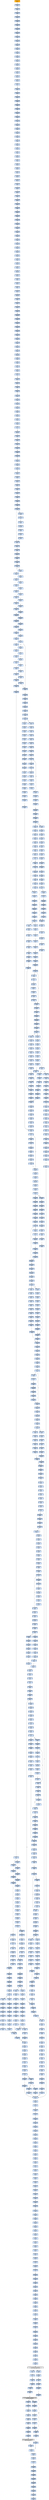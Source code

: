 strict digraph G {
	graph [bgcolor=transparent,
		name=G
	];
	node [color=lightsteelblue,
		fillcolor=lightsteelblue,
		shape=rectangle,
		style=filled
	];
	"0x00423174"	[color=lightgrey,
		fillcolor=orange,
		label="0x00423174
pusha"];
	"0x00423175"	[label="0x00423175
call"];
	"0x00423174" -> "0x00423175"	[color="#000000"];
	"0x0042317a"	[label="0x0042317a
popl"];
	"0x00423175" -> "0x0042317a"	[color="#000000"];
	"0x0042317b"	[label="0x0042317b
addl"];
	"0x0042317a" -> "0x0042317b"	[color="#000000"];
	"0x00423180"	[label="0x00423180
movl"];
	"0x0042317b" -> "0x00423180"	[color="#000000"];
	"0x00423182"	[label="0x00423182
addl"];
	"0x00423180" -> "0x00423182"	[color="#000000"];
	"0x00423184"	[label="0x00423184
subl"];
	"0x00423182" -> "0x00423184"	[color="#000000"];
	"0x00423186"	[label="0x00423186
movl"];
	"0x00423184" -> "0x00423186"	[color="#000000"];
	"0x00423188"	[label="0x00423188
lodsw"];
	"0x00423186" -> "0x00423188"	[color="#000000"];
	"0x0042318a"	[label="0x0042318a
shll"];
	"0x00423188" -> "0x0042318a"	[color="#000000"];
	"0x0042318d"	[label="0x0042318d
movl"];
	"0x0042318a" -> "0x0042318d"	[color="#000000"];
	"0x0042318f"	[label="0x0042318f
pushl"];
	"0x0042318d" -> "0x0042318f"	[color="#000000"];
	"0x00423190"	[label="0x00423190
lodsl"];
	"0x0042318f" -> "0x00423190"	[color="#000000"];
	"0x00423191"	[label="0x00423191
subl"];
	"0x00423190" -> "0x00423191"	[color="#000000"];
	"0x00423193"	[label="0x00423193
addl"];
	"0x00423191" -> "0x00423193"	[color="#000000"];
	"0x00423195"	[label="0x00423195
movl"];
	"0x00423193" -> "0x00423195"	[color="#000000"];
	"0x00423197"	[label="0x00423197
pushl"];
	"0x00423195" -> "0x00423197"	[color="#000000"];
	"0x00423198"	[label="0x00423198
pushl"];
	"0x00423197" -> "0x00423198"	[color="#000000"];
	"0x00423199"	[label="0x00423199
decl"];
	"0x00423198" -> "0x00423199"	[color="#000000"];
	"0x0042319a"	[label="0x0042319a
movb"];
	"0x00423199" -> "0x0042319a"	[color="#000000"];
	"0x0042319e"	[label="0x0042319e
movb"];
	"0x0042319a" -> "0x0042319e"	[color="#000000"];
	"0x004231a1"	[label="0x004231a1
jne"];
	"0x0042319e" -> "0x004231a1"	[color="#000000"];
	"0x004231a3"	[label="0x004231a3
subl"];
	"0x004231a1" -> "0x004231a3"	[color="#000000",
		label=F];
	"0x004231a5"	[label="0x004231a5
lodsb"];
	"0x004231a3" -> "0x004231a5"	[color="#000000"];
	"0x004231a6"	[label="0x004231a6
movl"];
	"0x004231a5" -> "0x004231a6"	[color="#000000"];
	"0x004231a8"	[label="0x004231a8
andb"];
	"0x004231a6" -> "0x004231a8"	[color="#000000"];
	"0x004231ab"	[label="0x004231ab
andb"];
	"0x004231a8" -> "0x004231ab"	[color="#000000"];
	"0x004231ad"	[label="0x004231ad
shll"];
	"0x004231ab" -> "0x004231ad"	[color="#000000"];
	"0x004231b0"	[label="0x004231b0
movb"];
	"0x004231ad" -> "0x004231b0"	[color="#000000"];
	"0x004231b2"	[label="0x004231b2
lodsb"];
	"0x004231b0" -> "0x004231b2"	[color="#000000"];
	"0x004231b3"	[label="0x004231b3
orl"];
	"0x004231b2" -> "0x004231b3"	[color="#000000"];
	"0x004231b5"	[label="0x004231b5
pushl"];
	"0x004231b3" -> "0x004231b5"	[color="#000000"];
	"0x004231b6"	[label="0x004231b6
addb"];
	"0x004231b5" -> "0x004231b6"	[color="#000000"];
	"0x004231b8"	[label="0x004231b8
movl"];
	"0x004231b6" -> "0x004231b8"	[color="#000000"];
	"0x004231bd"	[label="0x004231bd
shll"];
	"0x004231b8" -> "0x004231bd"	[color="#000000"];
	"0x004231bf"	[label="0x004231bf
popl"];
	"0x004231bd" -> "0x004231bf"	[color="#000000"];
	"0x004231c0"	[label="0x004231c0
popl"];
	"0x004231bf" -> "0x004231c0"	[color="#000000"];
	"0x004231c1"	[label="0x004231c1
movl"];
	"0x004231c0" -> "0x004231c1"	[color="#000000"];
	"0x004231c3"	[label="0x004231c3
leal"];
	"0x004231c1" -> "0x004231c3"	[color="#000000"];
	"0x004231ca"	[label="0x004231ca
pushl"];
	"0x004231c3" -> "0x004231ca"	[color="#000000"];
	"0x004231cb"	[label="0x004231cb
subl"];
	"0x004231ca" -> "0x004231cb"	[color="#000000"];
	"0x004231cd"	[label="0x004231cd
pushl"];
	"0x004231cb" -> "0x004231cd"	[color="#000000"];
	"0x004231ce"	[label="0x004231ce
pushl"];
	"0x004231cd" -> "0x004231ce"	[color="#000000"];
	"0x004231cf"	[label="0x004231cf
movl"];
	"0x004231ce" -> "0x004231cf"	[color="#000000"];
	"0x004231d1"	[label="0x004231d1
pushl"];
	"0x004231cf" -> "0x004231d1"	[color="#000000"];
	"0x004231d2"	[label="0x004231d2
movw"];
	"0x004231d1" -> "0x004231d2"	[color="#000000"];
	"0x004231d5"	[label="0x004231d5
shll"];
	"0x004231d2" -> "0x004231d5"	[color="#000000"];
	"0x004231d8"	[label="0x004231d8
pushl"];
	"0x004231d5" -> "0x004231d8"	[color="#000000"];
	"0x004231d9"	[label="0x004231d9
pushl"];
	"0x004231d8" -> "0x004231d9"	[color="#000000"];
	"0x004231da"	[label="0x004231da
addl"];
	"0x004231d9" -> "0x004231da"	[color="#000000"];
	"0x004231dd"	[label="0x004231dd
pushl"];
	"0x004231da" -> "0x004231dd"	[color="#000000"];
	"0x004231de"	[label="0x004231de
pushl"];
	"0x004231dd" -> "0x004231de"	[color="#000000"];
	"0x004231df"	[label="0x004231df
addl"];
	"0x004231de" -> "0x004231df"	[color="#000000"];
	"0x004231e2"	[label="0x004231e2
pushl"];
	"0x004231df" -> "0x004231e2"	[color="#000000"];
	"0x004231e3"	[label="0x004231e3
pushl"];
	"0x004231e2" -> "0x004231e3"	[color="#000000"];
	"0x004231e4"	[label="0x004231e4
call"];
	"0x004231e3" -> "0x004231e4"	[color="#000000"];
	"0x00423247"	[label="0x00423247
pushl"];
	"0x004231e4" -> "0x00423247"	[color="#000000"];
	"0x00423248"	[label="0x00423248
pushl"];
	"0x00423247" -> "0x00423248"	[color="#000000"];
	"0x00423249"	[label="0x00423249
pushl"];
	"0x00423248" -> "0x00423249"	[color="#000000"];
	"0x0042324a"	[label="0x0042324a
pushl"];
	"0x00423249" -> "0x0042324a"	[color="#000000"];
	"0x0042324b"	[label="0x0042324b
subl"];
	"0x0042324a" -> "0x0042324b"	[color="#000000"];
	"0x0042324e"	[label="0x0042324e
movl"];
	"0x0042324b" -> "0x0042324e"	[color="#000000"];
	"0x00423255"	[label="0x00423255
movl"];
	"0x0042324e" -> "0x00423255"	[color="#000000"];
	"0x0042325d"	[label="0x0042325d
movb"];
	"0x00423255" -> "0x0042325d"	[color="#000000"];
	"0x00423262"	[label="0x00423262
movl"];
	"0x0042325d" -> "0x00423262"	[color="#000000"];
	"0x00423269"	[label="0x00423269
leal"];
	"0x00423262" -> "0x00423269"	[color="#000000"];
	"0x0042326c"	[label="0x0042326c
movl"];
	"0x00423269" -> "0x0042326c"	[color="#000000"];
	"0x00423270"	[label="0x00423270
movl"];
	"0x0042326c" -> "0x00423270"	[color="#000000"];
	"0x00423275"	[label="0x00423275
movzbl"];
	"0x00423270" -> "0x00423275"	[color="#000000"];
	"0x00423279"	[label="0x00423279
movl"];
	"0x00423275" -> "0x00423279"	[color="#000000"];
	"0x0042327b"	[label="0x0042327b
shll"];
	"0x00423279" -> "0x0042327b"	[color="#000000"];
	"0x0042327d"	[label="0x0042327d
movl"];
	"0x0042327b" -> "0x0042327d"	[color="#000000"];
	"0x0042327f"	[label="0x0042327f
decl"];
	"0x0042327d" -> "0x0042327f"	[color="#000000"];
	"0x00423280"	[label="0x00423280
movl"];
	"0x0042327f" -> "0x00423280"	[color="#000000"];
	"0x00423284"	[label="0x00423284
movzbl"];
	"0x00423280" -> "0x00423284"	[color="#000000"];
	"0x00423288"	[label="0x00423288
shll"];
	"0x00423284" -> "0x00423288"	[color="#000000"];
	"0x0042328a"	[label="0x0042328a
decl"];
	"0x00423288" -> "0x0042328a"	[color="#000000"];
	"0x0042328b"	[label="0x0042328b
movl"];
	"0x0042328a" -> "0x0042328b"	[color="#000000"];
	"0x0042328f"	[label="0x0042328f
movl"];
	"0x0042328b" -> "0x0042328f"	[color="#000000"];
	"0x00423296"	[label="0x00423296
movzbl"];
	"0x0042328f" -> "0x00423296"	[color="#000000"];
	"0x00423299"	[label="0x00423299
movl"];
	"0x00423296" -> "0x00423299"	[color="#000000"];
	"0x004232a0"	[label="0x004232a0
movl"];
	"0x00423299" -> "0x004232a0"	[color="#000000"];
	"0x004232a8"	[label="0x004232a8
movl"];
	"0x004232a0" -> "0x004232a8"	[color="#000000"];
	"0x004232ae"	[label="0x004232ae
movl"];
	"0x004232a8" -> "0x004232ae"	[color="#000000"];
	"0x004232b3"	[label="0x004232b3
movl"];
	"0x004232ae" -> "0x004232b3"	[color="#000000"];
	"0x004232b7"	[label="0x004232b7
movl"];
	"0x004232b3" -> "0x004232b7"	[color="#000000"];
	"0x004232bf"	[label="0x004232bf
movl"];
	"0x004232b7" -> "0x004232bf"	[color="#000000"];
	"0x004232c7"	[label="0x004232c7
movl"];
	"0x004232bf" -> "0x004232c7"	[color="#000000"];
	"0x004232cf"	[label="0x004232cf
movl"];
	"0x004232c7" -> "0x004232cf"	[color="#000000"];
	"0x004232d7"	[label="0x004232d7
movzbl"];
	"0x004232cf" -> "0x004232d7"	[color="#000000"];
	"0x004232db"	[label="0x004232db
addl"];
	"0x004232d7" -> "0x004232db"	[color="#000000"];
	"0x004232dd"	[label="0x004232dd
shll"];
	"0x004232db" -> "0x004232dd"	[color="#000000"];
	"0x004232df"	[label="0x004232df
leal"];
	"0x004232dd" -> "0x004232df"	[color="#000000"];
	"0x004232e5"	[label="0x004232e5
cmpl"];
	"0x004232df" -> "0x004232e5"	[color="#000000"];
	"0x004232e9"	[label="0x004232e9
jae"];
	"0x004232e5" -> "0x004232e9"	[color="#000000"];
	"0x004232eb"	[label="0x004232eb
movl"];
	"0x004232e9" -> "0x004232eb"	[color="#000000",
		label=F];
	"0x004232ef"	[label="0x004232ef
movw"];
	"0x004232eb" -> "0x004232ef"	[color="#000000"];
	"0x004232f4"	[label="0x004232f4
addl"];
	"0x004232ef" -> "0x004232f4"	[color="#000000"];
	"0x004232f7"	[label="0x004232f7
loop"];
	"0x004232f4" -> "0x004232f7"	[color="#000000"];
	"0x004232f9"	[label="0x004232f9
movl"];
	"0x004232f7" -> "0x004232f9"	[color="#000000",
		label=F];
	"0x00423300"	[label="0x00423300
xorl"];
	"0x004232f9" -> "0x00423300"	[color="#000000"];
	"0x00423302"	[label="0x00423302
movl"];
	"0x00423300" -> "0x00423302"	[color="#000000"];
	"0x0042330a"	[label="0x0042330a
movl"];
	"0x00423302" -> "0x0042330a"	[color="#000000"];
	"0x0042330c"	[label="0x0042330c
addl"];
	"0x0042330a" -> "0x0042330c"	[color="#000000"];
	"0x00423313"	[label="0x00423313
movl"];
	"0x0042330c" -> "0x00423313"	[color="#000000"];
	"0x00423317"	[label="0x00423317
xorl"];
	"0x00423313" -> "0x00423317"	[color="#000000"];
	"0x00423319"	[label="0x00423319
cmpl"];
	"0x00423317" -> "0x00423319"	[color="#000000"];
	"0x0042331d"	[label="0x0042331d
je"];
	"0x00423319" -> "0x0042331d"	[color="#000000"];
	"0x00423323"	[label="0x00423323
movzbl"];
	"0x0042331d" -> "0x00423323"	[color="#000000",
		label=F];
	"0x00423326"	[label="0x00423326
shll"];
	"0x00423323" -> "0x00423326"	[color="#000000"];
	"0x00423329"	[label="0x00423329
incl"];
	"0x00423326" -> "0x00423329"	[color="#000000"];
	"0x0042332a"	[label="0x0042332a
incl"];
	"0x00423329" -> "0x0042332a"	[color="#000000"];
	"0x0042332b"	[label="0x0042332b
orl"];
	"0x0042332a" -> "0x0042332b"	[color="#000000"];
	"0x0042332d"	[label="0x0042332d
cmpl"];
	"0x0042332b" -> "0x0042332d"	[color="#000000"];
	"0x00423330"	[label="0x00423330
jle"];
	"0x0042332d" -> "0x00423330"	[color="#000000"];
	"0x00423332"	[label="0x00423332
movl"];
	"0x00423330" -> "0x00423332"	[color="#000000",
		label=F];
	"0x00423339"	[label="0x00423339
cmpl"];
	"0x00423332" -> "0x00423339"	[color="#000000"];
	"0x0042333d"	[label="0x0042333d
jae"];
	"0x00423339" -> "0x0042333d"	[color="#000000"];
	"0x00423343"	[label="0x00423343
movl"];
	"0x0042333d" -> "0x00423343"	[color="#000000",
		label=F];
	"0x00423347"	[label="0x00423347
andl"];
	"0x00423343" -> "0x00423347"	[color="#000000"];
	"0x0042334b"	[label="0x0042334b
movl"];
	"0x00423347" -> "0x0042334b"	[color="#000000"];
	"0x0042334f"	[label="0x0042334f
movl"];
	"0x0042334b" -> "0x0042334f"	[color="#000000"];
	"0x00423353"	[label="0x00423353
shll"];
	"0x0042334f" -> "0x00423353"	[color="#000000"];
	"0x00423356"	[label="0x00423356
movl"];
	"0x00423353" -> "0x00423356"	[color="#000000"];
	"0x0042335a"	[label="0x0042335a
addl"];
	"0x00423356" -> "0x0042335a"	[color="#000000"];
	"0x0042335c"	[label="0x0042335c
cmpl"];
	"0x0042335a" -> "0x0042335c"	[color="#000000"];
	"0x00423364"	[label="0x00423364
leal"];
	"0x0042335c" -> "0x00423364"	[color="#000000"];
	"0x00423367"	[label="0x00423367
ja"];
	"0x00423364" -> "0x00423367"	[color="#000000"];
	"0x00423381"	[label="0x00423381
movl"];
	"0x00423367" -> "0x00423381"	[color="#000000",
		label=T];
	"0x00423369"	[label="0x00423369
cmpl"];
	"0x00423367" -> "0x00423369"	[color="#000000",
		label=F];
	"0x00423385"	[label="0x00423385
movw"];
	"0x00423381" -> "0x00423385"	[color="#000000"];
	"0x00423389"	[label="0x00423389
shrl"];
	"0x00423385" -> "0x00423389"	[color="#000000"];
	"0x0042338c"	[label="0x0042338c
movzwl"];
	"0x00423389" -> "0x0042338c"	[color="#000000"];
	"0x0042338f"	[label="0x0042338f
imull"];
	"0x0042338c" -> "0x0042338f"	[color="#000000"];
	"0x00423392"	[label="0x00423392
cmpl"];
	"0x0042338f" -> "0x00423392"	[color="#000000"];
	"0x00423394"	[label="0x00423394
jae"];
	"0x00423392" -> "0x00423394"	[color="#000000"];
	"0x0042339a"	[label="0x0042339a
movl"];
	"0x00423394" -> "0x0042339a"	[color="#000000",
		label=F];
	"0x00423577"	[label="0x00423577
movl"];
	"0x00423394" -> "0x00423577"	[color="#000000",
		label=T];
	"0x0042339e"	[label="0x0042339e
movl"];
	"0x0042339a" -> "0x0042339e"	[color="#000000"];
	"0x004233a3"	[label="0x004233a3
subl"];
	"0x0042339e" -> "0x004233a3"	[color="#000000"];
	"0x004233a5"	[label="0x004233a5
movb"];
	"0x004233a3" -> "0x004233a5"	[color="#000000"];
	"0x004233a9"	[label="0x004233a9
sarl"];
	"0x004233a5" -> "0x004233a9"	[color="#000000"];
	"0x004233ac"	[label="0x004233ac
movl"];
	"0x004233a9" -> "0x004233ac"	[color="#000000"];
	"0x004233b1"	[label="0x004233b1
leal"];
	"0x004233ac" -> "0x004233b1"	[color="#000000"];
	"0x004233b4"	[label="0x004233b4
movzbl"];
	"0x004233b1" -> "0x004233b4"	[color="#000000"];
	"0x004233b9"	[label="0x004233b9
movw"];
	"0x004233b4" -> "0x004233b9"	[color="#000000"];
	"0x004233bd"	[label="0x004233bd
movl"];
	"0x004233b9" -> "0x004233bd"	[color="#000000"];
	"0x004233c1"	[label="0x004233c1
andl"];
	"0x004233bd" -> "0x004233c1"	[color="#000000"];
	"0x004233c5"	[label="0x004233c5
movl"];
	"0x004233c1" -> "0x004233c5"	[color="#000000"];
	"0x004233c9"	[label="0x004233c9
shll"];
	"0x004233c5" -> "0x004233c9"	[color="#000000"];
	"0x004233cb"	[label="0x004233cb
movl"];
	"0x004233c9" -> "0x004233cb"	[color="#000000"];
	"0x004233d0"	[label="0x004233d0
subl"];
	"0x004233cb" -> "0x004233d0"	[color="#000000"];
	"0x004233d4"	[label="0x004233d4
sarl"];
	"0x004233d0" -> "0x004233d4"	[color="#000000"];
	"0x004233d6"	[label="0x004233d6
addl"];
	"0x004233d4" -> "0x004233d6"	[color="#000000"];
	"0x004233d8"	[label="0x004233d8
imull"];
	"0x004233d6" -> "0x004233d8"	[color="#000000"];
	"0x004233de"	[label="0x004233de
cmpl"];
	"0x004233d8" -> "0x004233de"	[color="#000000"];
	"0x004233e3"	[label="0x004233e3
leal"];
	"0x004233de" -> "0x004233e3"	[color="#000000"];
	"0x004233ea"	[label="0x004233ea
movl"];
	"0x004233e3" -> "0x004233ea"	[color="#000000"];
	"0x004233ee"	[label="0x004233ee
jle"];
	"0x004233ea" -> "0x004233ee"	[color="#000000"];
	"0x004234be"	[label="0x004234be
leal"];
	"0x004233ee" -> "0x004234be"	[color="#000000",
		label=T];
	"0x004233f4"	[label="0x004233f4
movl"];
	"0x004233ee" -> "0x004233f4"	[color="#000000",
		label=F];
	"0x004234c1"	[label="0x004234c1
movl"];
	"0x004234be" -> "0x004234c1"	[color="#000000"];
	"0x004234c5"	[label="0x004234c5
addl"];
	"0x004234c1" -> "0x004234c5"	[color="#000000"];
	"0x004234c7"	[label="0x004234c7
cmpl"];
	"0x004234c5" -> "0x004234c7"	[color="#000000"];
	"0x004234cf"	[label="0x004234cf
ja"];
	"0x004234c7" -> "0x004234cf"	[color="#000000"];
	"0x004234e9"	[label="0x004234e9
movl"];
	"0x004234cf" -> "0x004234e9"	[color="#000000",
		label=T];
	"0x004234d1"	[label="0x004234d1
cmpl"];
	"0x004234cf" -> "0x004234d1"	[color="#000000",
		label=F];
	"0x004234ed"	[label="0x004234ed
movw"];
	"0x004234e9" -> "0x004234ed"	[color="#000000"];
	"0x004234f1"	[label="0x004234f1
shrl"];
	"0x004234ed" -> "0x004234f1"	[color="#000000"];
	"0x004234f4"	[label="0x004234f4
movzwl"];
	"0x004234f1" -> "0x004234f4"	[color="#000000"];
	"0x004234f7"	[label="0x004234f7
imull"];
	"0x004234f4" -> "0x004234f7"	[color="#000000"];
	"0x004234fa"	[label="0x004234fa
cmpl"];
	"0x004234f7" -> "0x004234fa"	[color="#000000"];
	"0x004234fc"	[label="0x004234fc
jae"];
	"0x004234fa" -> "0x004234fc"	[color="#000000"];
	"0x004234fe"	[label="0x004234fe
movl"];
	"0x004234fc" -> "0x004234fe"	[color="#000000",
		label=F];
	"0x00423517"	[label="0x00423517
subl"];
	"0x004234fc" -> "0x00423517"	[color="#000000",
		label=T];
	"0x00423502"	[label="0x00423502
movl"];
	"0x004234fe" -> "0x00423502"	[color="#000000"];
	"0x00423507"	[label="0x00423507
subl"];
	"0x00423502" -> "0x00423507"	[color="#000000"];
	"0x00423509"	[label="0x00423509
movl"];
	"0x00423507" -> "0x00423509"	[color="#000000"];
	"0x0042350b"	[label="0x0042350b
sarl"];
	"0x00423509" -> "0x0042350b"	[color="#000000"];
	"0x0042350e"	[label="0x0042350e
leal"];
	"0x0042350b" -> "0x0042350e"	[color="#000000"];
	"0x00423511"	[label="0x00423511
movw"];
	"0x0042350e" -> "0x00423511"	[color="#000000"];
	"0x00423515"	[label="0x00423515
jmp"];
	"0x00423511" -> "0x00423515"	[color="#000000"];
	"0x004234b6"	[label="0x004234b6
cmpl"];
	"0x00423515" -> "0x004234b6"	[color="#000000"];
	"0x004234bc"	[label="0x004234bc
jg"];
	"0x004234b6" -> "0x004234bc"	[color="#000000"];
	"0x0042352f"	[label="0x0042352f
movl"];
	"0x004234bc" -> "0x0042352f"	[color="#000000",
		label=T];
	"0x0042351b"	[label="0x0042351b
subl"];
	"0x00423517" -> "0x0042351b"	[color="#000000"];
	"0x0042351d"	[label="0x0042351d
movl"];
	"0x0042351b" -> "0x0042351d"	[color="#000000"];
	"0x0042351f"	[label="0x0042351f
leal"];
	"0x0042351d" -> "0x0042351f"	[color="#000000"];
	"0x00423522"	[label="0x00423522
shrw"];
	"0x0042351f" -> "0x00423522"	[color="#000000"];
	"0x00423526"	[label="0x00423526
subw"];
	"0x00423522" -> "0x00423526"	[color="#000000"];
	"0x00423529"	[label="0x00423529
movw"];
	"0x00423526" -> "0x00423529"	[color="#000000"];
	"0x0042352d"	[label="0x0042352d
jmp"];
	"0x00423529" -> "0x0042352d"	[color="#000000"];
	"0x0042352d" -> "0x004234b6"	[color="#000000"];
	"0x00423533"	[label="0x00423533
movl"];
	"0x0042352f" -> "0x00423533"	[color="#000000"];
	"0x00423535"	[label="0x00423535
movl"];
	"0x00423533" -> "0x00423535"	[color="#000000"];
	"0x0042353c"	[label="0x0042353c
movb"];
	"0x00423535" -> "0x0042353c"	[color="#000000"];
	"0x00423540"	[label="0x00423540
movb"];
	"0x0042353c" -> "0x00423540"	[color="#000000"];
	"0x00423543"	[label="0x00423543
incl"];
	"0x00423540" -> "0x00423543"	[color="#000000"];
	"0x00423544"	[label="0x00423544
cmpl"];
	"0x00423543" -> "0x00423544"	[color="#000000"];
	"0x00423549"	[label="0x00423549
movl"];
	"0x00423544" -> "0x00423549"	[color="#000000"];
	"0x0042354d"	[label="0x0042354d
jg"];
	"0x00423549" -> "0x0042354d"	[color="#000000"];
	"0x0042354f"	[label="0x0042354f
movl"];
	"0x0042354d" -> "0x0042354f"	[color="#000000",
		label=F];
	"0x0042355c"	[label="0x0042355c
cmpl"];
	"0x0042354d" -> "0x0042355c"	[color="#000000",
		label=T];
	"0x00423557"	[label="0x00423557
jmp"];
	"0x0042354f" -> "0x00423557"	[color="#000000"];
	"0x00423c78"	[label="0x00423c78
movl"];
	"0x00423557" -> "0x00423c78"	[color="#000000"];
	"0x00423c7f"	[label="0x00423c7f
cmpl"];
	"0x00423c78" -> "0x00423c7f"	[color="#000000"];
	"0x00423c83"	[label="0x00423c83
jb"];
	"0x00423c7f" -> "0x00423c83"	[color="#000000"];
	"0x00423c89"	[label="0x00423c89
cmpl"];
	"0x00423c83" -> "0x00423c89"	[color="#000000",
		label=F];
	"0x0042336d"	[label="0x0042336d
je"];
	"0x00423369" -> "0x0042336d"	[color="#000000"];
	"0x00423373"	[label="0x00423373
shll"];
	"0x0042336d" -> "0x00423373"	[color="#000000",
		label=F];
	"0x00423378"	[label="0x00423378
movzbl"];
	"0x00423373" -> "0x00423378"	[color="#000000"];
	"0x0042337b"	[label="0x0042337b
shll"];
	"0x00423378" -> "0x0042337b"	[color="#000000"];
	"0x0042337e"	[label="0x0042337e
incl"];
	"0x0042337b" -> "0x0042337e"	[color="#000000"];
	"0x0042337f"	[label="0x0042337f
orl"];
	"0x0042337e" -> "0x0042337f"	[color="#000000"];
	"0x0042337f" -> "0x00423381"	[color="#000000"];
	"0x004234d5"	[label="0x004234d5
je"];
	"0x004234d1" -> "0x004234d5"	[color="#000000"];
	"0x004234db"	[label="0x004234db
shll"];
	"0x004234d5" -> "0x004234db"	[color="#000000",
		label=F];
	"0x004234e0"	[label="0x004234e0
movzbl"];
	"0x004234db" -> "0x004234e0"	[color="#000000"];
	"0x004234e3"	[label="0x004234e3
shll"];
	"0x004234e0" -> "0x004234e3"	[color="#000000"];
	"0x004234e6"	[label="0x004234e6
incl"];
	"0x004234e3" -> "0x004234e6"	[color="#000000"];
	"0x004234e7"	[label="0x004234e7
orl"];
	"0x004234e6" -> "0x004234e7"	[color="#000000"];
	"0x004234e7" -> "0x004234e9"	[color="#000000"];
	"0x0042357b"	[label="0x0042357b
subl"];
	"0x00423577" -> "0x0042357b"	[color="#000000"];
	"0x0042357d"	[label="0x0042357d
movl"];
	"0x0042357b" -> "0x0042357d"	[color="#000000"];
	"0x00423581"	[label="0x00423581
subl"];
	"0x0042357d" -> "0x00423581"	[color="#000000"];
	"0x00423583"	[label="0x00423583
movl"];
	"0x00423581" -> "0x00423583"	[color="#000000"];
	"0x00423585"	[label="0x00423585
shrw"];
	"0x00423583" -> "0x00423585"	[color="#000000"];
	"0x00423589"	[label="0x00423589
subw"];
	"0x00423585" -> "0x00423589"	[color="#000000"];
	"0x0042358c"	[label="0x0042358c
cmpl"];
	"0x00423589" -> "0x0042358c"	[color="#000000"];
	"0x00423592"	[label="0x00423592
movw"];
	"0x0042358c" -> "0x00423592"	[color="#000000"];
	"0x00423596"	[label="0x00423596
movl"];
	"0x00423592" -> "0x00423596"	[color="#000000"];
	"0x0042359a"	[label="0x0042359a
leal"];
	"0x00423596" -> "0x0042359a"	[color="#000000"];
	"0x0042359e"	[label="0x0042359e
movl"];
	"0x0042359a" -> "0x0042359e"	[color="#000000"];
	"0x004235a2"	[label="0x004235a2
ja"];
	"0x0042359e" -> "0x004235a2"	[color="#000000"];
	"0x004235a4"	[label="0x004235a4
cmpl"];
	"0x004235a2" -> "0x004235a4"	[color="#000000",
		label=F];
	"0x004235ba"	[label="0x004235ba
movl"];
	"0x004235a2" -> "0x004235ba"	[color="#000000",
		label=T];
	"0x004235a8"	[label="0x004235a8
je"];
	"0x004235a4" -> "0x004235a8"	[color="#000000"];
	"0x004235ae"	[label="0x004235ae
movzbl"];
	"0x004235a8" -> "0x004235ae"	[color="#000000",
		label=F];
	"0x004235b1"	[label="0x004235b1
shll"];
	"0x004235ae" -> "0x004235b1"	[color="#000000"];
	"0x004235b4"	[label="0x004235b4
shll"];
	"0x004235b1" -> "0x004235b4"	[color="#000000"];
	"0x004235b7"	[label="0x004235b7
incl"];
	"0x004235b4" -> "0x004235b7"	[color="#000000"];
	"0x004235b8"	[label="0x004235b8
orl"];
	"0x004235b7" -> "0x004235b8"	[color="#000000"];
	"0x004235b8" -> "0x004235ba"	[color="#000000"];
	"0x004235be"	[label="0x004235be
movl"];
	"0x004235ba" -> "0x004235be"	[color="#000000"];
	"0x004235c0"	[label="0x004235c0
shrl"];
	"0x004235be" -> "0x004235c0"	[color="#000000"];
	"0x004235c3"	[label="0x004235c3
movw"];
	"0x004235c0" -> "0x004235c3"	[color="#000000"];
	"0x004235ca"	[label="0x004235ca
movzwl"];
	"0x004235c3" -> "0x004235ca"	[color="#000000"];
	"0x004235cd"	[label="0x004235cd
imull"];
	"0x004235ca" -> "0x004235cd"	[color="#000000"];
	"0x004235d0"	[label="0x004235d0
cmpl"];
	"0x004235cd" -> "0x004235d0"	[color="#000000"];
	"0x004235d2"	[label="0x004235d2
jae"];
	"0x004235d0" -> "0x004235d2"	[color="#000000"];
	"0x00423626"	[label="0x00423626
movl"];
	"0x004235d2" -> "0x00423626"	[color="#000000",
		label=T];
	"0x004235d4"	[label="0x004235d4
movl"];
	"0x004235d2" -> "0x004235d4"	[color="#000000",
		label=F];
	"0x00423628"	[label="0x00423628
subl"];
	"0x00423626" -> "0x00423628"	[color="#000000"];
	"0x0042362a"	[label="0x0042362a
subl"];
	"0x00423628" -> "0x0042362a"	[color="#000000"];
	"0x0042362c"	[label="0x0042362c
movl"];
	"0x0042362a" -> "0x0042362c"	[color="#000000"];
	"0x0042362e"	[label="0x0042362e
shrw"];
	"0x0042362c" -> "0x0042362e"	[color="#000000"];
	"0x00423632"	[label="0x00423632
movl"];
	"0x0042362e" -> "0x00423632"	[color="#000000"];
	"0x00423636"	[label="0x00423636
subw"];
	"0x00423632" -> "0x00423636"	[color="#000000"];
	"0x00423639"	[label="0x00423639
cmpl"];
	"0x00423636" -> "0x00423639"	[color="#000000"];
	"0x0042363f"	[label="0x0042363f
movw"];
	"0x00423639" -> "0x0042363f"	[color="#000000"];
	"0x00423646"	[label="0x00423646
ja"];
	"0x0042363f" -> "0x00423646"	[color="#000000"];
	"0x0042365e"	[label="0x0042365e
movl"];
	"0x00423646" -> "0x0042365e"	[color="#000000",
		label=T];
	"0x00423648"	[label="0x00423648
cmpl"];
	"0x00423646" -> "0x00423648"	[color="#000000",
		label=F];
	"0x00423662"	[label="0x00423662
movl"];
	"0x0042365e" -> "0x00423662"	[color="#000000"];
	"0x00423664"	[label="0x00423664
shrl"];
	"0x00423662" -> "0x00423664"	[color="#000000"];
	"0x00423667"	[label="0x00423667
movw"];
	"0x00423664" -> "0x00423667"	[color="#000000"];
	"0x0042366e"	[label="0x0042366e
movzwl"];
	"0x00423667" -> "0x0042366e"	[color="#000000"];
	"0x00423671"	[label="0x00423671
imull"];
	"0x0042366e" -> "0x00423671"	[color="#000000"];
	"0x00423674"	[label="0x00423674
cmpl"];
	"0x00423671" -> "0x00423674"	[color="#000000"];
	"0x00423676"	[label="0x00423676
jae"];
	"0x00423674" -> "0x00423676"	[color="#000000"];
	"0x0042367c"	[label="0x0042367c
movl"];
	"0x00423676" -> "0x0042367c"	[color="#000000",
		label=F];
	"0x0042375f"	[label="0x0042375f
movl"];
	"0x00423676" -> "0x0042375f"	[color="#000000",
		label=T];
	"0x00423681"	[label="0x00423681
movl"];
	"0x0042367c" -> "0x00423681"	[color="#000000"];
	"0x00423683"	[label="0x00423683
subl"];
	"0x00423681" -> "0x00423683"	[color="#000000"];
	"0x00423685"	[label="0x00423685
movl"];
	"0x00423683" -> "0x00423685"	[color="#000000"];
	"0x0042368d"	[label="0x0042368d
movl"];
	"0x00423685" -> "0x0042368d"	[color="#000000"];
	"0x0042368f"	[label="0x0042368f
sarl"];
	"0x0042368d" -> "0x0042368f"	[color="#000000"];
	"0x00423692"	[label="0x00423692
leal"];
	"0x0042368f" -> "0x00423692"	[color="#000000"];
	"0x00423695"	[label="0x00423695
movl"];
	"0x00423692" -> "0x00423695"	[color="#000000"];
	"0x00423699"	[label="0x00423699
movw"];
	"0x00423695" -> "0x00423699"	[color="#000000"];
	"0x004236a0"	[label="0x004236a0
movl"];
	"0x00423699" -> "0x004236a0"	[color="#000000"];
	"0x004236a4"	[label="0x004236a4
movl"];
	"0x004236a0" -> "0x004236a4"	[color="#000000"];
	"0x004236a8"	[label="0x004236a8
shll"];
	"0x004236a4" -> "0x004236a8"	[color="#000000"];
	"0x004236ab"	[label="0x004236ab
addl"];
	"0x004236a8" -> "0x004236ab"	[color="#000000"];
	"0x004236af"	[label="0x004236af
cmpl"];
	"0x004236ab" -> "0x004236af"	[color="#000000"];
	"0x004236b5"	[label="0x004236b5
leal"];
	"0x004236af" -> "0x004236b5"	[color="#000000"];
	"0x004236b8"	[label="0x004236b8
ja"];
	"0x004236b5" -> "0x004236b8"	[color="#000000"];
	"0x004236d0"	[label="0x004236d0
movw"];
	"0x004236b8" -> "0x004236d0"	[color="#000000",
		label=T];
	"0x004236ba"	[label="0x004236ba
cmpl"];
	"0x004236b8" -> "0x004236ba"	[color="#000000",
		label=F];
	"0x004236d7"	[label="0x004236d7
movl"];
	"0x004236d0" -> "0x004236d7"	[color="#000000"];
	"0x004236d9"	[label="0x004236d9
shrl"];
	"0x004236d7" -> "0x004236d9"	[color="#000000"];
	"0x004236dc"	[label="0x004236dc
movzwl"];
	"0x004236d9" -> "0x004236dc"	[color="#000000"];
	"0x004236df"	[label="0x004236df
imull"];
	"0x004236dc" -> "0x004236df"	[color="#000000"];
	"0x004236e2"	[label="0x004236e2
cmpl"];
	"0x004236df" -> "0x004236e2"	[color="#000000"];
	"0x004236e4"	[label="0x004236e4
jae"];
	"0x004236e2" -> "0x004236e4"	[color="#000000"];
	"0x004236e6"	[label="0x004236e6
subl"];
	"0x004236e4" -> "0x004236e6"	[color="#000000",
		label=F];
	"0x00423746"	[label="0x00423746
subl"];
	"0x004236e4" -> "0x00423746"	[color="#000000",
		label=T];
	"0x004236ea"	[label="0x004236ea
sarl"];
	"0x004236e6" -> "0x004236ea"	[color="#000000"];
	"0x004236ef"	[label="0x004236ef
movl"];
	"0x004236ea" -> "0x004236ef"	[color="#000000"];
	"0x004236f3"	[label="0x004236f3
movl"];
	"0x004236ef" -> "0x004236f3"	[color="#000000"];
	"0x004236f7"	[label="0x004236f7
cmpl"];
	"0x004236f3" -> "0x004236f7"	[color="#000000"];
	"0x004236fc"	[label="0x004236fc
leal"];
	"0x004236f7" -> "0x004236fc"	[color="#000000"];
	"0x004236ff"	[label="0x004236ff
movw"];
	"0x004236fc" -> "0x004236ff"	[color="#000000"];
	"0x00423706"	[label="0x00423706
je"];
	"0x004236ff" -> "0x00423706"	[color="#000000"];
	"0x0042370c"	[label="0x0042370c
xorl"];
	"0x00423706" -> "0x0042370c"	[color="#000000",
		label=F];
	"0x0042370e"	[label="0x0042370e
cmpl"];
	"0x0042370c" -> "0x0042370e"	[color="#000000"];
	"0x00423713"	[label="0x00423713
movl"];
	"0x0042370e" -> "0x00423713"	[color="#000000"];
	"0x0042371a"	[label="0x0042371a
movl"];
	"0x00423713" -> "0x0042371a"	[color="#000000"];
	"0x0042371e"	[label="0x0042371e
setg"];
	"0x0042371a" -> "0x0042371e"	[color="#000000"];
	"0x00423721"	[label="0x00423721
leal"];
	"0x0042371e" -> "0x00423721"	[color="#000000"];
	"0x00423725"	[label="0x00423725
movl"];
	"0x00423721" -> "0x00423725"	[color="#000000"];
	"0x00423729"	[label="0x00423729
movl"];
	"0x00423725" -> "0x00423729"	[color="#000000"];
	"0x0042372d"	[label="0x0042372d
subl"];
	"0x00423729" -> "0x0042372d"	[color="#000000"];
	"0x00423731"	[label="0x00423731
movb"];
	"0x0042372d" -> "0x00423731"	[color="#000000"];
	"0x00423734"	[label="0x00423734
movb"];
	"0x00423731" -> "0x00423734"	[color="#000000"];
	"0x00423738"	[label="0x00423738
movb"];
	"0x00423734" -> "0x00423738"	[color="#000000"];
	"0x0042373c"	[label="0x0042373c
incl"];
	"0x00423738" -> "0x0042373c"	[color="#000000"];
	"0x0042373d"	[label="0x0042373d
movl"];
	"0x0042373c" -> "0x0042373d"	[color="#000000"];
	"0x00423741"	[label="0x00423741
jmp"];
	"0x0042373d" -> "0x00423741"	[color="#000000"];
	"0x00423741" -> "0x00423c78"	[color="#000000"];
	"0x004233f8"	[label="0x004233f8
subl"];
	"0x004233f4" -> "0x004233f8"	[color="#000000"];
	"0x004233fc"	[label="0x004233fc
movl"];
	"0x004233f8" -> "0x004233fc"	[color="#000000"];
	"0x00423403"	[label="0x00423403
movzbl"];
	"0x004233fc" -> "0x00423403"	[color="#000000"];
	"0x00423407"	[label="0x00423407
movl"];
	"0x00423403" -> "0x00423407"	[color="#000000"];
	"0x0042340b"	[label="0x0042340b
shll"];
	"0x00423407" -> "0x0042340b"	[color="#000000"];
	"0x0042340f"	[label="0x0042340f
movl"];
	"0x0042340b" -> "0x0042340f"	[color="#000000"];
	"0x00423413"	[label="0x00423413
leal"];
	"0x0042340f" -> "0x00423413"	[color="#000000"];
	"0x00423416"	[label="0x00423416
movl"];
	"0x00423413" -> "0x00423416"	[color="#000000"];
	"0x0042341a"	[label="0x0042341a
andl"];
	"0x00423416" -> "0x0042341a"	[color="#000000"];
	"0x00423420"	[label="0x00423420
cmpl"];
	"0x0042341a" -> "0x00423420"	[color="#000000"];
	"0x00423428"	[label="0x00423428
leal"];
	"0x00423420" -> "0x00423428"	[color="#000000"];
	"0x0042342c"	[label="0x0042342c
movl"];
	"0x00423428" -> "0x0042342c"	[color="#000000"];
	"0x00423430"	[label="0x00423430
leal"];
	"0x0042342c" -> "0x00423430"	[color="#000000"];
	"0x00423433"	[label="0x00423433
ja"];
	"0x00423430" -> "0x00423433"	[color="#000000"];
	"0x0042344d"	[label="0x0042344d
movl"];
	"0x00423433" -> "0x0042344d"	[color="#000000",
		label=T];
	"0x00423435"	[label="0x00423435
cmpl"];
	"0x00423433" -> "0x00423435"	[color="#000000",
		label=F];
	"0x00423451"	[label="0x00423451
movw"];
	"0x0042344d" -> "0x00423451"	[color="#000000"];
	"0x00423458"	[label="0x00423458
shrl"];
	"0x00423451" -> "0x00423458"	[color="#000000"];
	"0x0042345b"	[label="0x0042345b
movzwl"];
	"0x00423458" -> "0x0042345b"	[color="#000000"];
	"0x0042345e"	[label="0x0042345e
imull"];
	"0x0042345b" -> "0x0042345e"	[color="#000000"];
	"0x00423461"	[label="0x00423461
cmpl"];
	"0x0042345e" -> "0x00423461"	[color="#000000"];
	"0x00423463"	[label="0x00423463
jae"];
	"0x00423461" -> "0x00423463"	[color="#000000"];
	"0x00423488"	[label="0x00423488
subl"];
	"0x00423463" -> "0x00423488"	[color="#000000",
		label=T];
	"0x00423465"	[label="0x00423465
movl"];
	"0x00423463" -> "0x00423465"	[color="#000000",
		label=F];
	"0x0042348c"	[label="0x0042348c
subl"];
	"0x00423488" -> "0x0042348c"	[color="#000000"];
	"0x0042348e"	[label="0x0042348e
movl"];
	"0x0042348c" -> "0x0042348e"	[color="#000000"];
	"0x00423490"	[label="0x00423490
leal"];
	"0x0042348e" -> "0x00423490"	[color="#000000"];
	"0x00423493"	[label="0x00423493
shrw"];
	"0x00423490" -> "0x00423493"	[color="#000000"];
	"0x00423497"	[label="0x00423497
subw"];
	"0x00423493" -> "0x00423497"	[color="#000000"];
	"0x0042349a"	[label="0x0042349a
cmpl"];
	"0x00423497" -> "0x0042349a"	[color="#000000"];
	"0x0042349f"	[label="0x0042349f
movw"];
	"0x0042349a" -> "0x0042349f"	[color="#000000"];
	"0x004234a6"	[label="0x004234a6
je"];
	"0x0042349f" -> "0x004234a6"	[color="#000000"];
	"0x004234a6" -> "0x004234b6"	[color="#000000",
		label=T];
	"0x004234a8"	[label="0x004234a8
cmpl"];
	"0x004234a6" -> "0x004234a8"	[color="#000000",
		label=F];
	"0x00423561"	[label="0x00423561
jg"];
	"0x0042355c" -> "0x00423561"	[color="#000000"];
	"0x00423563"	[label="0x00423563
subl"];
	"0x00423561" -> "0x00423563"	[color="#000000",
		label=F];
	"0x0042356d"	[label="0x0042356d
subl"];
	"0x00423561" -> "0x0042356d"	[color="#000000",
		label=T];
	"0x00423568"	[label="0x00423568
jmp"];
	"0x00423563" -> "0x00423568"	[color="#000000"];
	"0x00423568" -> "0x00423c78"	[color="#000000"];
	"0x00423439"	[label="0x00423439
je"];
	"0x00423435" -> "0x00423439"	[color="#000000"];
	"0x0042343f"	[label="0x0042343f
shll"];
	"0x00423439" -> "0x0042343f"	[color="#000000",
		label=F];
	"0x00423444"	[label="0x00423444
movzbl"];
	"0x0042343f" -> "0x00423444"	[color="#000000"];
	"0x00423447"	[label="0x00423447
shll"];
	"0x00423444" -> "0x00423447"	[color="#000000"];
	"0x0042344a"	[label="0x0042344a
incl"];
	"0x00423447" -> "0x0042344a"	[color="#000000"];
	"0x0042344b"	[label="0x0042344b
orl"];
	"0x0042344a" -> "0x0042344b"	[color="#000000"];
	"0x0042344b" -> "0x0042344d"	[color="#000000"];
	"0x00423469"	[label="0x00423469
movl"];
	"0x00423465" -> "0x00423469"	[color="#000000"];
	"0x0042346e"	[label="0x0042346e
subl"];
	"0x00423469" -> "0x0042346e"	[color="#000000"];
	"0x00423470"	[label="0x00423470
movl"];
	"0x0042346e" -> "0x00423470"	[color="#000000"];
	"0x00423472"	[label="0x00423472
sarl"];
	"0x00423470" -> "0x00423472"	[color="#000000"];
	"0x00423475"	[label="0x00423475
cmpl"];
	"0x00423472" -> "0x00423475"	[color="#000000"];
	"0x0042347a"	[label="0x0042347a
leal"];
	"0x00423475" -> "0x0042347a"	[color="#000000"];
	"0x0042347d"	[label="0x0042347d
movw"];
	"0x0042347a" -> "0x0042347d"	[color="#000000"];
	"0x00423484"	[label="0x00423484
je"];
	"0x0042347d" -> "0x00423484"	[color="#000000"];
	"0x00423486"	[label="0x00423486
jmp"];
	"0x00423484" -> "0x00423486"	[color="#000000",
		label=F];
	"0x00423484" -> "0x004234a8"	[color="#000000",
		label=T];
	"0x00423486" -> "0x004234b6"	[color="#000000"];
	"0x004234ae"	[label="0x004234ae
jle"];
	"0x004234a8" -> "0x004234ae"	[color="#000000"];
	"0x004234b4"	[label="0x004234b4
jmp"];
	"0x004234ae" -> "0x004234b4"	[color="#000000",
		label=F];
	"0x00423748"	[label="0x00423748
subl"];
	"0x00423746" -> "0x00423748"	[color="#000000"];
	"0x0042374a"	[label="0x0042374a
movl"];
	"0x00423748" -> "0x0042374a"	[color="#000000"];
	"0x0042374c"	[label="0x0042374c
shrw"];
	"0x0042374a" -> "0x0042374c"	[color="#000000"];
	"0x00423750"	[label="0x00423750
subw"];
	"0x0042374c" -> "0x00423750"	[color="#000000"];
	"0x00423753"	[label="0x00423753
movw"];
	"0x00423750" -> "0x00423753"	[color="#000000"];
	"0x0042375a"	[label="0x0042375a
jmp"];
	"0x00423753" -> "0x0042375a"	[color="#000000"];
	"0x0042387e"	[label="0x0042387e
xorl"];
	"0x0042375a" -> "0x0042387e"	[color="#000000"];
	"0x00423880"	[label="0x00423880
cmpl"];
	"0x0042387e" -> "0x00423880"	[color="#000000"];
	"0x00423885"	[label="0x00423885
movl"];
	"0x00423880" -> "0x00423885"	[color="#000000"];
	"0x00423889"	[label="0x00423889
setg"];
	"0x00423885" -> "0x00423889"	[color="#000000"];
	"0x0042388c"	[label="0x0042388c
addl"];
	"0x00423889" -> "0x0042388c"	[color="#000000"];
	"0x00423892"	[label="0x00423892
leal"];
	"0x0042388c" -> "0x00423892"	[color="#000000"];
	"0x00423896"	[label="0x00423896
movl"];
	"0x00423892" -> "0x00423896"	[color="#000000"];
	"0x0042389a"	[label="0x0042389a
cmpl"];
	"0x00423896" -> "0x0042389a"	[color="#000000"];
	"0x004238a0"	[label="0x004238a0
ja"];
	"0x0042389a" -> "0x004238a0"	[color="#000000"];
	"0x004238b8"	[label="0x004238b8
movw"];
	"0x004238a0" -> "0x004238b8"	[color="#000000",
		label=T];
	"0x004238a2"	[label="0x004238a2
cmpl"];
	"0x004238a0" -> "0x004238a2"	[color="#000000",
		label=F];
	"0x004238bb"	[label="0x004238bb
movl"];
	"0x004238b8" -> "0x004238bb"	[color="#000000"];
	"0x004238bd"	[label="0x004238bd
shrl"];
	"0x004238bb" -> "0x004238bd"	[color="#000000"];
	"0x004238c0"	[label="0x004238c0
movzwl"];
	"0x004238bd" -> "0x004238c0"	[color="#000000"];
	"0x004238c3"	[label="0x004238c3
imull"];
	"0x004238c0" -> "0x004238c3"	[color="#000000"];
	"0x004238c6"	[label="0x004238c6
cmpl"];
	"0x004238c3" -> "0x004238c6"	[color="#000000"];
	"0x004238c8"	[label="0x004238c8
jae"];
	"0x004238c6" -> "0x004238c8"	[color="#000000"];
	"0x004238ca"	[label="0x004238ca
movl"];
	"0x004238c8" -> "0x004238ca"	[color="#000000",
		label=F];
	"0x004238f9"	[label="0x004238f9
subl"];
	"0x004238c8" -> "0x004238f9"	[color="#000000",
		label=T];
	"0x004238ce"	[label="0x004238ce
movl"];
	"0x004238ca" -> "0x004238ce"	[color="#000000"];
	"0x004238d3"	[label="0x004238d3
subl"];
	"0x004238ce" -> "0x004238d3"	[color="#000000"];
	"0x004238d5"	[label="0x004238d5
shll"];
	"0x004238d3" -> "0x004238d5"	[color="#000000"];
	"0x004238da"	[label="0x004238da
sarl"];
	"0x004238d5" -> "0x004238da"	[color="#000000"];
	"0x004238dd"	[label="0x004238dd
movl"];
	"0x004238da" -> "0x004238dd"	[color="#000000"];
	"0x004238e5"	[label="0x004238e5
leal"];
	"0x004238dd" -> "0x004238e5"	[color="#000000"];
	"0x004238e8"	[label="0x004238e8
movw"];
	"0x004238e5" -> "0x004238e8"	[color="#000000"];
	"0x004238eb"	[label="0x004238eb
movl"];
	"0x004238e8" -> "0x004238eb"	[color="#000000"];
	"0x004238ef"	[label="0x004238ef
leal"];
	"0x004238eb" -> "0x004238ef"	[color="#000000"];
	"0x004238f3"	[label="0x004238f3
movl"];
	"0x004238ef" -> "0x004238f3"	[color="#000000"];
	"0x004238f7"	[label="0x004238f7
jmp"];
	"0x004238f3" -> "0x004238f7"	[color="#000000"];
	"0x0042396b"	[label="0x0042396b
movl"];
	"0x004238f7" -> "0x0042396b"	[color="#000000"];
	"0x00423973"	[label="0x00423973
jmp"];
	"0x0042396b" -> "0x00423973"	[color="#000000"];
	"0x004239a4"	[label="0x004239a4
movl"];
	"0x00423973" -> "0x004239a4"	[color="#000000"];
	"0x004239a8"	[label="0x004239a8
movl"];
	"0x004239a4" -> "0x004239a8"	[color="#000000"];
	"0x004239ad"	[label="0x004239ad
movl"];
	"0x004239a8" -> "0x004239ad"	[color="#000000"];
	"0x004239b1"	[label="0x004239b1
leal"];
	"0x004239ad" -> "0x004239b1"	[color="#000000"];
	"0x004239b4"	[label="0x004239b4
movl"];
	"0x004239b1" -> "0x004239b4"	[color="#000000"];
	"0x004239b8"	[label="0x004239b8
addl"];
	"0x004239b4" -> "0x004239b8"	[color="#000000"];
	"0x004239ba"	[label="0x004239ba
cmpl"];
	"0x004239b8" -> "0x004239ba"	[color="#000000"];
	"0x004239c2"	[label="0x004239c2
ja"];
	"0x004239ba" -> "0x004239c2"	[color="#000000"];
	"0x004239dc"	[label="0x004239dc
movl"];
	"0x004239c2" -> "0x004239dc"	[color="#000000",
		label=T];
	"0x004239c4"	[label="0x004239c4
cmpl"];
	"0x004239c2" -> "0x004239c4"	[color="#000000",
		label=F];
	"0x004239e0"	[label="0x004239e0
movw"];
	"0x004239dc" -> "0x004239e0"	[color="#000000"];
	"0x004239e3"	[label="0x004239e3
shrl"];
	"0x004239e0" -> "0x004239e3"	[color="#000000"];
	"0x004239e6"	[label="0x004239e6
movzwl"];
	"0x004239e3" -> "0x004239e6"	[color="#000000"];
	"0x004239e9"	[label="0x004239e9
imull"];
	"0x004239e6" -> "0x004239e9"	[color="#000000"];
	"0x004239ec"	[label="0x004239ec
cmpl"];
	"0x004239e9" -> "0x004239ec"	[color="#000000"];
	"0x004239ee"	[label="0x004239ee
jae"];
	"0x004239ec" -> "0x004239ee"	[color="#000000"];
	"0x004239f0"	[label="0x004239f0
movl"];
	"0x004239ee" -> "0x004239f0"	[color="#000000",
		label=F];
	"0x00423a08"	[label="0x00423a08
subl"];
	"0x004239ee" -> "0x00423a08"	[color="#000000",
		label=T];
	"0x004239f4"	[label="0x004239f4
movl"];
	"0x004239f0" -> "0x004239f4"	[color="#000000"];
	"0x004239f9"	[label="0x004239f9
subl"];
	"0x004239f4" -> "0x004239f9"	[color="#000000"];
	"0x004239fb"	[label="0x004239fb
sarl"];
	"0x004239f9" -> "0x004239fb"	[color="#000000"];
	"0x004239fe"	[label="0x004239fe
leal"];
	"0x004239fb" -> "0x004239fe"	[color="#000000"];
	"0x00423a01"	[label="0x00423a01
movl"];
	"0x004239fe" -> "0x00423a01"	[color="#000000"];
	"0x00423a03"	[label="0x00423a03
movw"];
	"0x00423a01" -> "0x00423a03"	[color="#000000"];
	"0x00423a06"	[label="0x00423a06
jmp"];
	"0x00423a03" -> "0x00423a06"	[color="#000000"];
	"0x00423a1d"	[label="0x00423a1d
movl"];
	"0x00423a06" -> "0x00423a1d"	[color="#000000"];
	"0x00423a21"	[label="0x00423a21
decl"];
	"0x00423a1d" -> "0x00423a21"	[color="#000000"];
	"0x00423a22"	[label="0x00423a22
movl"];
	"0x00423a21" -> "0x00423a22"	[color="#000000"];
	"0x00423a26"	[label="0x00423a26
jne"];
	"0x00423a22" -> "0x00423a26"	[color="#000000"];
	"0x00423a28"	[label="0x00423a28
movb"];
	"0x00423a26" -> "0x00423a28"	[color="#000000",
		label=F];
	"0x004239c8"	[label="0x004239c8
je"];
	"0x004239c4" -> "0x004239c8"	[color="#000000"];
	"0x004239ce"	[label="0x004239ce
shll"];
	"0x004239c8" -> "0x004239ce"	[color="#000000",
		label=F];
	"0x004239d3"	[label="0x004239d3
movzbl"];
	"0x004239ce" -> "0x004239d3"	[color="#000000"];
	"0x004239d6"	[label="0x004239d6
shll"];
	"0x004239d3" -> "0x004239d6"	[color="#000000"];
	"0x004239d9"	[label="0x004239d9
incl"];
	"0x004239d6" -> "0x004239d9"	[color="#000000"];
	"0x004239da"	[label="0x004239da
orl"];
	"0x004239d9" -> "0x004239da"	[color="#000000"];
	"0x004239da" -> "0x004239dc"	[color="#000000"];
	"0x00423a2c"	[label="0x00423a2c
movl"];
	"0x00423a28" -> "0x00423a2c"	[color="#000000"];
	"0x00423a31"	[label="0x00423a31
shll"];
	"0x00423a2c" -> "0x00423a31"	[color="#000000"];
	"0x00423a33"	[label="0x00423a33
subl"];
	"0x00423a31" -> "0x00423a33"	[color="#000000"];
	"0x00423a35"	[label="0x00423a35
addl"];
	"0x00423a33" -> "0x00423a35"	[color="#000000"];
	"0x00423a39"	[label="0x00423a39
cmpl"];
	"0x00423a35" -> "0x00423a39"	[color="#000000"];
	"0x00423a3e"	[label="0x00423a3e
movl"];
	"0x00423a39" -> "0x00423a3e"	[color="#000000"];
	"0x00423a42"	[label="0x00423a42
jg"];
	"0x00423a3e" -> "0x00423a42"	[color="#000000"];
	"0x00423c2f"	[label="0x00423c2f
movl"];
	"0x00423a42" -> "0x00423c2f"	[color="#000000",
		label=T];
	"0x00423a48"	[label="0x00423a48
addl"];
	"0x00423a42" -> "0x00423a48"	[color="#000000",
		label=F];
	"0x00423c33"	[label="0x00423c33
movl"];
	"0x00423c2f" -> "0x00423c33"	[color="#000000"];
	"0x00423c37"	[label="0x00423c37
addl"];
	"0x00423c33" -> "0x00423c37"	[color="#000000"];
	"0x00423c3a"	[label="0x00423c3a
cmpl"];
	"0x00423c37" -> "0x00423c3a"	[color="#000000"];
	"0x00423c3e"	[label="0x00423c3e
ja"];
	"0x00423c3a" -> "0x00423c3e"	[color="#000000"];
	"0x00423c40"	[label="0x00423c40
movl"];
	"0x00423c3e" -> "0x00423c40"	[color="#000000",
		label=F];
	"0x00423c47"	[label="0x00423c47
movl"];
	"0x00423c40" -> "0x00423c47"	[color="#000000"];
	"0x00423c49"	[label="0x00423c49
subl"];
	"0x00423c47" -> "0x00423c49"	[color="#000000"];
	"0x00423c4d"	[label="0x00423c4d
addl"];
	"0x00423c49" -> "0x00423c4d"	[color="#000000"];
	"0x00423c54"	[label="0x00423c54
leal"];
	"0x00423c4d" -> "0x00423c54"	[color="#000000"];
	"0x00423c58"	[label="0x00423c58
movb"];
	"0x00423c54" -> "0x00423c58"	[color="#000000"];
	"0x00423c5a"	[label="0x00423c5a
incl"];
	"0x00423c58" -> "0x00423c5a"	[color="#000000"];
	"0x00423c5b"	[label="0x00423c5b
movb"];
	"0x00423c5a" -> "0x00423c5b"	[color="#000000"];
	"0x00423c5f"	[label="0x00423c5f
movb"];
	"0x00423c5b" -> "0x00423c5f"	[color="#000000"];
	"0x00423c61"	[label="0x00423c61
incl"];
	"0x00423c5f" -> "0x00423c61"	[color="#000000"];
	"0x00423c62"	[label="0x00423c62
incl"];
	"0x00423c61" -> "0x00423c62"	[color="#000000"];
	"0x00423c66"	[label="0x00423c66
decl"];
	"0x00423c62" -> "0x00423c66"	[color="#000000"];
	"0x00423c67"	[label="0x00423c67
je"];
	"0x00423c66" -> "0x00423c67"	[color="#000000"];
	"0x00423c67" -> "0x00423c78"	[color="#000000",
		label=T];
	"0x004235d6"	[label="0x004235d6
movl"];
	"0x004235d4" -> "0x004235d6"	[color="#000000"];
	"0x004235db"	[label="0x004235db
subl"];
	"0x004235d6" -> "0x004235db"	[color="#000000"];
	"0x004235dd"	[label="0x004235dd
movl"];
	"0x004235db" -> "0x004235dd"	[color="#000000"];
	"0x004235e1"	[label="0x004235e1
sarl"];
	"0x004235dd" -> "0x004235e1"	[color="#000000"];
	"0x004235e4"	[label="0x004235e4
movl"];
	"0x004235e1" -> "0x004235e4"	[color="#000000"];
	"0x004235e8"	[label="0x004235e8
leal"];
	"0x004235e4" -> "0x004235e8"	[color="#000000"];
	"0x004235eb"	[label="0x004235eb
movl"];
	"0x004235e8" -> "0x004235eb"	[color="#000000"];
	"0x004235ef"	[label="0x004235ef
movl"];
	"0x004235eb" -> "0x004235ef"	[color="#000000"];
	"0x004235f3"	[label="0x004235f3
movl"];
	"0x004235ef" -> "0x004235f3"	[color="#000000"];
	"0x004235f7"	[label="0x004235f7
movw"];
	"0x004235f3" -> "0x004235f7"	[color="#000000"];
	"0x004235fe"	[label="0x004235fe
movl"];
	"0x004235f7" -> "0x004235fe"	[color="#000000"];
	"0x00423602"	[label="0x00423602
movl"];
	"0x004235fe" -> "0x00423602"	[color="#000000"];
	"0x00423606"	[label="0x00423606
movl"];
	"0x00423602" -> "0x00423606"	[color="#000000"];
	"0x0042360a"	[label="0x0042360a
xorl"];
	"0x00423606" -> "0x0042360a"	[color="#000000"];
	"0x0042360c"	[label="0x0042360c
cmpl"];
	"0x0042360a" -> "0x0042360c"	[color="#000000"];
	"0x00423611"	[label="0x00423611
setg"];
	"0x0042360c" -> "0x00423611"	[color="#000000"];
	"0x00423614"	[label="0x00423614
addl"];
	"0x00423611" -> "0x00423614"	[color="#000000"];
	"0x0042361a"	[label="0x0042361a
leal"];
	"0x00423614" -> "0x0042361a"	[color="#000000"];
	"0x0042361d"	[label="0x0042361d
movl"];
	"0x0042361a" -> "0x0042361d"	[color="#000000"];
	"0x00423621"	[label="0x00423621
jmp"];
	"0x0042361d" -> "0x00423621"	[color="#000000"];
	"0x00423621" -> "0x0042389a"	[color="#000000"];
	"0x00423a0c"	[label="0x00423a0c
subl"];
	"0x00423a08" -> "0x00423a0c"	[color="#000000"];
	"0x00423a0e"	[label="0x00423a0e
movl"];
	"0x00423a0c" -> "0x00423a0e"	[color="#000000"];
	"0x00423a10"	[label="0x00423a10
shrw"];
	"0x00423a0e" -> "0x00423a10"	[color="#000000"];
	"0x00423a14"	[label="0x00423a14
subw"];
	"0x00423a10" -> "0x00423a14"	[color="#000000"];
	"0x00423a17"	[label="0x00423a17
movw"];
	"0x00423a14" -> "0x00423a17"	[color="#000000"];
	"0x00423a1a"	[label="0x00423a1a
leal"];
	"0x00423a17" -> "0x00423a1a"	[color="#000000"];
	"0x00423a1a" -> "0x00423a1d"	[color="#000000"];
	"0x00423a4d"	[label="0x00423a4d
cmpl"];
	"0x00423a48" -> "0x00423a4d"	[color="#000000"];
	"0x00423a50"	[label="0x00423a50
movl"];
	"0x00423a4d" -> "0x00423a50"	[color="#000000"];
	"0x00423a52"	[label="0x00423a52
jle"];
	"0x00423a50" -> "0x00423a52"	[color="#000000"];
	"0x00423a59"	[label="0x00423a59
movl"];
	"0x00423a52" -> "0x00423a59"	[color="#000000",
		label=T];
	"0x00423a54"	[label="0x00423a54
movl"];
	"0x00423a52" -> "0x00423a54"	[color="#000000",
		label=F];
	"0x00423a5d"	[label="0x00423a5d
shll"];
	"0x00423a59" -> "0x00423a5d"	[color="#000000"];
	"0x00423a60"	[label="0x00423a60
movl"];
	"0x00423a5d" -> "0x00423a60"	[color="#000000"];
	"0x00423a68"	[label="0x00423a68
leal"];
	"0x00423a60" -> "0x00423a68"	[color="#000000"];
	"0x00423a6f"	[label="0x00423a6f
movl"];
	"0x00423a68" -> "0x00423a6f"	[color="#000000"];
	"0x00423a73"	[label="0x00423a73
movl"];
	"0x00423a6f" -> "0x00423a73"	[color="#000000"];
	"0x00423a78"	[label="0x00423a78
leal"];
	"0x00423a73" -> "0x00423a78"	[color="#000000"];
	"0x00423a7b"	[label="0x00423a7b
movl"];
	"0x00423a78" -> "0x00423a7b"	[color="#000000"];
	"0x00423a7f"	[label="0x00423a7f
addl"];
	"0x00423a7b" -> "0x00423a7f"	[color="#000000"];
	"0x00423a81"	[label="0x00423a81
cmpl"];
	"0x00423a7f" -> "0x00423a81"	[color="#000000"];
	"0x00423a89"	[label="0x00423a89
ja"];
	"0x00423a81" -> "0x00423a89"	[color="#000000"];
	"0x00423a8b"	[label="0x00423a8b
cmpl"];
	"0x00423a89" -> "0x00423a8b"	[color="#000000",
		label=F];
	"0x00423aa3"	[label="0x00423aa3
movl"];
	"0x00423a89" -> "0x00423aa3"	[color="#000000",
		label=T];
	"0x00423a8f"	[label="0x00423a8f
je"];
	"0x00423a8b" -> "0x00423a8f"	[color="#000000"];
	"0x00423a95"	[label="0x00423a95
shll"];
	"0x00423a8f" -> "0x00423a95"	[color="#000000",
		label=F];
	"0x00423a9a"	[label="0x00423a9a
movzbl"];
	"0x00423a95" -> "0x00423a9a"	[color="#000000"];
	"0x00423a9d"	[label="0x00423a9d
shll"];
	"0x00423a9a" -> "0x00423a9d"	[color="#000000"];
	"0x00423aa0"	[label="0x00423aa0
incl"];
	"0x00423a9d" -> "0x00423aa0"	[color="#000000"];
	"0x00423aa1"	[label="0x00423aa1
orl"];
	"0x00423aa0" -> "0x00423aa1"	[color="#000000"];
	"0x00423aa1" -> "0x00423aa3"	[color="#000000"];
	"0x00423aa7"	[label="0x00423aa7
movw"];
	"0x00423aa3" -> "0x00423aa7"	[color="#000000"];
	"0x00423aaa"	[label="0x00423aaa
shrl"];
	"0x00423aa7" -> "0x00423aaa"	[color="#000000"];
	"0x00423aad"	[label="0x00423aad
movzwl"];
	"0x00423aaa" -> "0x00423aad"	[color="#000000"];
	"0x00423ab0"	[label="0x00423ab0
imull"];
	"0x00423aad" -> "0x00423ab0"	[color="#000000"];
	"0x00423ab3"	[label="0x00423ab3
cmpl"];
	"0x00423ab0" -> "0x00423ab3"	[color="#000000"];
	"0x00423ab5"	[label="0x00423ab5
jae"];
	"0x00423ab3" -> "0x00423ab5"	[color="#000000"];
	"0x00423ab7"	[label="0x00423ab7
movl"];
	"0x00423ab5" -> "0x00423ab7"	[color="#000000",
		label=F];
	"0x00423acf"	[label="0x00423acf
subl"];
	"0x00423ab5" -> "0x00423acf"	[color="#000000",
		label=T];
	"0x00423abb"	[label="0x00423abb
movl"];
	"0x00423ab7" -> "0x00423abb"	[color="#000000"];
	"0x00423ac0"	[label="0x00423ac0
subl"];
	"0x00423abb" -> "0x00423ac0"	[color="#000000"];
	"0x00423ac2"	[label="0x00423ac2
sarl"];
	"0x00423ac0" -> "0x00423ac2"	[color="#000000"];
	"0x00423ac5"	[label="0x00423ac5
leal"];
	"0x00423ac2" -> "0x00423ac5"	[color="#000000"];
	"0x00423ac8"	[label="0x00423ac8
movw"];
	"0x00423ac5" -> "0x00423ac8"	[color="#000000"];
	"0x00423acb"	[label="0x00423acb
movl"];
	"0x00423ac8" -> "0x00423acb"	[color="#000000"];
	"0x00423acd"	[label="0x00423acd
jmp"];
	"0x00423acb" -> "0x00423acd"	[color="#000000"];
	"0x00423ae4"	[label="0x00423ae4
movl"];
	"0x00423acd" -> "0x00423ae4"	[color="#000000"];
	"0x00423ae8"	[label="0x00423ae8
decl"];
	"0x00423ae4" -> "0x00423ae8"	[color="#000000"];
	"0x00423ae9"	[label="0x00423ae9
movl"];
	"0x00423ae8" -> "0x00423ae9"	[color="#000000"];
	"0x00423aed"	[label="0x00423aed
jne"];
	"0x00423ae9" -> "0x00423aed"	[color="#000000"];
	"0x00423aef"	[label="0x00423aef
leal"];
	"0x00423aed" -> "0x00423aef"	[color="#000000",
		label=F];
	"0x00423ad3"	[label="0x00423ad3
subl"];
	"0x00423acf" -> "0x00423ad3"	[color="#000000"];
	"0x00423ad5"	[label="0x00423ad5
movl"];
	"0x00423ad3" -> "0x00423ad5"	[color="#000000"];
	"0x00423ad7"	[label="0x00423ad7
shrw"];
	"0x00423ad5" -> "0x00423ad7"	[color="#000000"];
	"0x00423adb"	[label="0x00423adb
subw"];
	"0x00423ad7" -> "0x00423adb"	[color="#000000"];
	"0x00423ade"	[label="0x00423ade
leal"];
	"0x00423adb" -> "0x00423ade"	[color="#000000"];
	"0x00423ae1"	[label="0x00423ae1
movw"];
	"0x00423ade" -> "0x00423ae1"	[color="#000000"];
	"0x00423ae1" -> "0x00423ae4"	[color="#000000"];
	"0x00423af2"	[label="0x00423af2
cmpl"];
	"0x00423aef" -> "0x00423af2"	[color="#000000"];
	"0x00423af5"	[label="0x00423af5
movl"];
	"0x00423af2" -> "0x00423af5"	[color="#000000"];
	"0x00423af8"	[label="0x00423af8
jle"];
	"0x00423af5" -> "0x00423af8"	[color="#000000"];
	"0x00423afe"	[label="0x00423afe
movl"];
	"0x00423af8" -> "0x00423afe"	[color="#000000",
		label=F];
	"0x00423c25"	[label="0x00423c25
movl"];
	"0x00423af8" -> "0x00423c25"	[color="#000000",
		label=T];
	"0x00423b00"	[label="0x00423b00
movl"];
	"0x00423afe" -> "0x00423b00"	[color="#000000"];
	"0x00423b02"	[label="0x00423b02
sarl"];
	"0x00423b00" -> "0x00423b02"	[color="#000000"];
	"0x00423b04"	[label="0x00423b04
andl"];
	"0x00423b02" -> "0x00423b04"	[color="#000000"];
	"0x00423b07"	[label="0x00423b07
leal"];
	"0x00423b04" -> "0x00423b07"	[color="#000000"];
	"0x00423b0a"	[label="0x00423b0a
orl"];
	"0x00423b07" -> "0x00423b0a"	[color="#000000"];
	"0x00423b0d"	[label="0x00423b0d
cmpl"];
	"0x00423b0a" -> "0x00423b0d"	[color="#000000"];
	"0x00423b10"	[label="0x00423b10
movl"];
	"0x00423b0d" -> "0x00423b10"	[color="#000000"];
	"0x00423b14"	[label="0x00423b14
jg"];
	"0x00423b10" -> "0x00423b14"	[color="#000000"];
	"0x00423b16"	[label="0x00423b16
movl"];
	"0x00423b14" -> "0x00423b16"	[color="#000000",
		label=F];
	"0x00423b32"	[label="0x00423b32
leal"];
	"0x00423b14" -> "0x00423b32"	[color="#000000",
		label=T];
	"0x00423b1a"	[label="0x00423b1a
shll"];
	"0x00423b16" -> "0x00423b1a"	[color="#000000"];
	"0x00423b1c"	[label="0x00423b1c
addl"];
	"0x00423b1a" -> "0x00423b1c"	[color="#000000"];
	"0x00423b1e"	[label="0x00423b1e
movl"];
	"0x00423b1c" -> "0x00423b1e"	[color="#000000"];
	"0x00423b21"	[label="0x00423b21
leal"];
	"0x00423b1e" -> "0x00423b21"	[color="#000000"];
	"0x00423b25"	[label="0x00423b25
subl"];
	"0x00423b21" -> "0x00423b25"	[color="#000000"];
	"0x00423b27"	[label="0x00423b27
addl"];
	"0x00423b25" -> "0x00423b27"	[color="#000000"];
	"0x00423b2c"	[label="0x00423b2c
movl"];
	"0x00423b27" -> "0x00423b2c"	[color="#000000"];
	"0x00423b30"	[label="0x00423b30
jmp"];
	"0x00423b2c" -> "0x00423b30"	[color="#000000"];
	"0x00423b88"	[label="0x00423b88
movl"];
	"0x00423b30" -> "0x00423b88"	[color="#000000"];
	"0x00423b90"	[label="0x00423b90
movl"];
	"0x00423b88" -> "0x00423b90"	[color="#000000"];
	"0x00423b95"	[label="0x00423b95
movl"];
	"0x00423b90" -> "0x00423b95"	[color="#000000"];
	"0x00423b99"	[label="0x00423b99
addl"];
	"0x00423b95" -> "0x00423b99"	[color="#000000"];
	"0x00423b9b"	[label="0x00423b9b
movl"];
	"0x00423b99" -> "0x00423b9b"	[color="#000000"];
	"0x00423b9f"	[label="0x00423b9f
addl"];
	"0x00423b9b" -> "0x00423b9f"	[color="#000000"];
	"0x00423ba1"	[label="0x00423ba1
cmpl"];
	"0x00423b9f" -> "0x00423ba1"	[color="#000000"];
	"0x00423ba9"	[label="0x00423ba9
ja"];
	"0x00423ba1" -> "0x00423ba9"	[color="#000000"];
	"0x00423bc3"	[label="0x00423bc3
movl"];
	"0x00423ba9" -> "0x00423bc3"	[color="#000000",
		label=T];
	"0x00423bab"	[label="0x00423bab
cmpl"];
	"0x00423ba9" -> "0x00423bab"	[color="#000000",
		label=F];
	"0x00423bc7"	[label="0x00423bc7
movw"];
	"0x00423bc3" -> "0x00423bc7"	[color="#000000"];
	"0x00423bcb"	[label="0x00423bcb
shrl"];
	"0x00423bc7" -> "0x00423bcb"	[color="#000000"];
	"0x00423bce"	[label="0x00423bce
movzwl"];
	"0x00423bcb" -> "0x00423bce"	[color="#000000"];
	"0x00423bd1"	[label="0x00423bd1
imull"];
	"0x00423bce" -> "0x00423bd1"	[color="#000000"];
	"0x00423bd4"	[label="0x00423bd4
cmpl"];
	"0x00423bd1" -> "0x00423bd4"	[color="#000000"];
	"0x00423bd6"	[label="0x00423bd6
jae"];
	"0x00423bd4" -> "0x00423bd6"	[color="#000000"];
	"0x00423bd8"	[label="0x00423bd8
movl"];
	"0x00423bd6" -> "0x00423bd8"	[color="#000000",
		label=F];
	"0x00423bf3"	[label="0x00423bf3
subl"];
	"0x00423bd6" -> "0x00423bf3"	[color="#000000",
		label=T];
	"0x00423bdc"	[label="0x00423bdc
movl"];
	"0x00423bd8" -> "0x00423bdc"	[color="#000000"];
	"0x00423be1"	[label="0x00423be1
subl"];
	"0x00423bdc" -> "0x00423be1"	[color="#000000"];
	"0x00423be3"	[label="0x00423be3
sarl"];
	"0x00423be1" -> "0x00423be3"	[color="#000000"];
	"0x00423be6"	[label="0x00423be6
leal"];
	"0x00423be3" -> "0x00423be6"	[color="#000000"];
	"0x00423be9"	[label="0x00423be9
movw"];
	"0x00423be6" -> "0x00423be9"	[color="#000000"];
	"0x00423bed"	[label="0x00423bed
movl"];
	"0x00423be9" -> "0x00423bed"	[color="#000000"];
	"0x00423bf1"	[label="0x00423bf1
jmp"];
	"0x00423bed" -> "0x00423bf1"	[color="#000000"];
	"0x00423c12"	[label="0x00423c12
movl"];
	"0x00423bf1" -> "0x00423c12"	[color="#000000"];
	"0x00423c16"	[label="0x00423c16
shll"];
	"0x00423c12" -> "0x00423c16"	[color="#000000"];
	"0x00423c1a"	[label="0x00423c1a
decl"];
	"0x00423c16" -> "0x00423c1a"	[color="#000000"];
	"0x00423c1b"	[label="0x00423c1b
movl"];
	"0x00423c1a" -> "0x00423c1b"	[color="#000000"];
	"0x00423c1f"	[label="0x00423c1f
jne"];
	"0x00423c1b" -> "0x00423c1f"	[color="#000000"];
	"0x00423c1f" -> "0x00423c25"	[color="#000000",
		label=F];
	"0x00423bf7"	[label="0x00423bf7
subl"];
	"0x00423bf3" -> "0x00423bf7"	[color="#000000"];
	"0x00423bf9"	[label="0x00423bf9
movl"];
	"0x00423bf7" -> "0x00423bf9"	[color="#000000"];
	"0x00423bfb"	[label="0x00423bfb
shrw"];
	"0x00423bf9" -> "0x00423bfb"	[color="#000000"];
	"0x00423bff"	[label="0x00423bff
subw"];
	"0x00423bfb" -> "0x00423bff"	[color="#000000"];
	"0x00423c02"	[label="0x00423c02
movl"];
	"0x00423bff" -> "0x00423c02"	[color="#000000"];
	"0x00423c06"	[label="0x00423c06
movw"];
	"0x00423c02" -> "0x00423c06"	[color="#000000"];
	"0x00423c0a"	[label="0x00423c0a
movl"];
	"0x00423c06" -> "0x00423c0a"	[color="#000000"];
	"0x00423c0e"	[label="0x00423c0e
incl"];
	"0x00423c0a" -> "0x00423c0e"	[color="#000000"];
	"0x00423c0f"	[label="0x00423c0f
orl"];
	"0x00423c0e" -> "0x00423c0f"	[color="#000000"];
	"0x00423c0f" -> "0x00423c12"	[color="#000000"];
	"0x00423baf"	[label="0x00423baf
je"];
	"0x00423bab" -> "0x00423baf"	[color="#000000"];
	"0x00423bb5"	[label="0x00423bb5
shll"];
	"0x00423baf" -> "0x00423bb5"	[color="#000000",
		label=F];
	"0x00423bba"	[label="0x00423bba
movzbl"];
	"0x00423bb5" -> "0x00423bba"	[color="#000000"];
	"0x00423bbd"	[label="0x00423bbd
shll"];
	"0x00423bba" -> "0x00423bbd"	[color="#000000"];
	"0x00423bc0"	[label="0x00423bc0
incl"];
	"0x00423bbd" -> "0x00423bc0"	[color="#000000"];
	"0x00423bc1"	[label="0x00423bc1
orl"];
	"0x00423bc0" -> "0x00423bc1"	[color="#000000"];
	"0x00423bc1" -> "0x00423bc3"	[color="#000000"];
	"0x00423c28"	[label="0x00423c28
incl"];
	"0x00423c25" -> "0x00423c28"	[color="#000000"];
	"0x00423c29"	[label="0x00423c29
movl"];
	"0x00423c28" -> "0x00423c29"	[color="#000000"];
	"0x00423c2d"	[label="0x00423c2d
je"];
	"0x00423c29" -> "0x00423c2d"	[color="#000000"];
	"0x00423c2d" -> "0x00423c2f"	[color="#000000",
		label=F];
	"0x004238fb"	[label="0x004238fb
subl"];
	"0x004238f9" -> "0x004238fb"	[color="#000000"];
	"0x004238fd"	[label="0x004238fd
movl"];
	"0x004238fb" -> "0x004238fd"	[color="#000000"];
	"0x004238ff"	[label="0x004238ff
shrw"];
	"0x004238fd" -> "0x004238ff"	[color="#000000"];
	"0x00423903"	[label="0x00423903
subw"];
	"0x004238ff" -> "0x00423903"	[color="#000000"];
	"0x00423906"	[label="0x00423906
cmpl"];
	"0x00423903" -> "0x00423906"	[color="#000000"];
	"0x0042390c"	[label="0x0042390c
movw"];
	"0x00423906" -> "0x0042390c"	[color="#000000"];
	"0x0042390f"	[label="0x0042390f
ja"];
	"0x0042390c" -> "0x0042390f"	[color="#000000"];
	"0x00423927"	[label="0x00423927
movw"];
	"0x0042390f" -> "0x00423927"	[color="#000000",
		label=T];
	"0x00423911"	[label="0x00423911
cmpl"];
	"0x0042390f" -> "0x00423911"	[color="#000000",
		label=F];
	"0x0042392b"	[label="0x0042392b
movl"];
	"0x00423927" -> "0x0042392b"	[color="#000000"];
	"0x0042392d"	[label="0x0042392d
shrl"];
	"0x0042392b" -> "0x0042392d"	[color="#000000"];
	"0x00423930"	[label="0x00423930
movzwl"];
	"0x0042392d" -> "0x00423930"	[color="#000000"];
	"0x00423933"	[label="0x00423933
imull"];
	"0x00423930" -> "0x00423933"	[color="#000000"];
	"0x00423936"	[label="0x00423936
cmpl"];
	"0x00423933" -> "0x00423936"	[color="#000000"];
	"0x00423938"	[label="0x00423938
jae"];
	"0x00423936" -> "0x00423938"	[color="#000000"];
	"0x0042393a"	[label="0x0042393a
movl"];
	"0x00423938" -> "0x0042393a"	[color="#000000",
		label=F];
	"0x00423975"	[label="0x00423975
subl"];
	"0x00423938" -> "0x00423975"	[color="#000000",
		label=T];
	"0x0042393e"	[label="0x0042393e
movl"];
	"0x0042393a" -> "0x0042393e"	[color="#000000"];
	"0x00423943"	[label="0x00423943
subl"];
	"0x0042393e" -> "0x00423943"	[color="#000000"];
	"0x00423945"	[label="0x00423945
shll"];
	"0x00423943" -> "0x00423945"	[color="#000000"];
	"0x0042394a"	[label="0x0042394a
sarl"];
	"0x00423945" -> "0x0042394a"	[color="#000000"];
	"0x0042394d"	[label="0x0042394d
movl"];
	"0x0042394a" -> "0x0042394d"	[color="#000000"];
	"0x00423955"	[label="0x00423955
leal"];
	"0x0042394d" -> "0x00423955"	[color="#000000"];
	"0x00423958"	[label="0x00423958
movl"];
	"0x00423955" -> "0x00423958"	[color="#000000"];
	"0x0042395c"	[label="0x0042395c
movw"];
	"0x00423958" -> "0x0042395c"	[color="#000000"];
	"0x00423960"	[label="0x00423960
leal"];
	"0x0042395c" -> "0x00423960"	[color="#000000"];
	"0x00423967"	[label="0x00423967
movl"];
	"0x00423960" -> "0x00423967"	[color="#000000"];
	"0x00423967" -> "0x0042396b"	[color="#000000"];
	"0x00423a54" -> "0x00423a59"	[color="#000000"];
	"0x00423572"	[label="0x00423572
jmp"];
	"0x0042356d" -> "0x00423572"	[color="#000000"];
	"0x00423572" -> "0x00423c78"	[color="#000000"];
	"0x004238a6"	[label="0x004238a6
je"];
	"0x004238a2" -> "0x004238a6"	[color="#000000"];
	"0x004238ac"	[label="0x004238ac
movzbl"];
	"0x004238a6" -> "0x004238ac"	[color="#000000",
		label=F];
	"0x004238af"	[label="0x004238af
shll"];
	"0x004238ac" -> "0x004238af"	[color="#000000"];
	"0x004238b2"	[label="0x004238b2
shll"];
	"0x004238af" -> "0x004238b2"	[color="#000000"];
	"0x004238b5"	[label="0x004238b5
incl"];
	"0x004238b2" -> "0x004238b5"	[color="#000000"];
	"0x004238b6"	[label="0x004238b6
orl"];
	"0x004238b5" -> "0x004238b6"	[color="#000000"];
	"0x004238b6" -> "0x004238b8"	[color="#000000"];
	"0x0042364c"	[label="0x0042364c
je"];
	"0x00423648" -> "0x0042364c"	[color="#000000"];
	"0x00423652"	[label="0x00423652
movzbl"];
	"0x0042364c" -> "0x00423652"	[color="#000000",
		label=F];
	"0x00423655"	[label="0x00423655
shll"];
	"0x00423652" -> "0x00423655"	[color="#000000"];
	"0x00423658"	[label="0x00423658
shll"];
	"0x00423655" -> "0x00423658"	[color="#000000"];
	"0x0042365b"	[label="0x0042365b
incl"];
	"0x00423658" -> "0x0042365b"	[color="#000000"];
	"0x0042365c"	[label="0x0042365c
orl"];
	"0x0042365b" -> "0x0042365c"	[color="#000000"];
	"0x0042365c" -> "0x0042365e"	[color="#000000"];
	"0x00423b35"	[label="0x00423b35
cmpl"];
	"0x00423b32" -> "0x00423b35"	[color="#000000"];
	"0x00423b3d"	[label="0x00423b3d
ja"];
	"0x00423b35" -> "0x00423b3d"	[color="#000000"];
	"0x00423b57"	[label="0x00423b57
shrl"];
	"0x00423b3d" -> "0x00423b57"	[color="#000000",
		label=T];
	"0x00423b3f"	[label="0x00423b3f
cmpl"];
	"0x00423b3d" -> "0x00423b3f"	[color="#000000",
		label=F];
	"0x00423b5b"	[label="0x00423b5b
addl"];
	"0x00423b57" -> "0x00423b5b"	[color="#000000"];
	"0x00423b5d"	[label="0x00423b5d
cmpl"];
	"0x00423b5b" -> "0x00423b5d"	[color="#000000"];
	"0x00423b61"	[label="0x00423b61
jb"];
	"0x00423b5d" -> "0x00423b61"	[color="#000000"];
	"0x00423b63"	[label="0x00423b63
subl"];
	"0x00423b61" -> "0x00423b63"	[color="#000000",
		label=F];
	"0x00423b6a"	[label="0x00423b6a
decl"];
	"0x00423b61" -> "0x00423b6a"	[color="#000000",
		label=T];
	"0x00423b67"	[label="0x00423b67
orl"];
	"0x00423b63" -> "0x00423b67"	[color="#000000"];
	"0x00423b67" -> "0x00423b6a"	[color="#000000"];
	"0x00423b6b"	[label="0x00423b6b
jne"];
	"0x00423b6a" -> "0x00423b6b"	[color="#000000"];
	"0x00423b6d"	[label="0x00423b6d
movl"];
	"0x00423b6b" -> "0x00423b6d"	[color="#000000",
		label=F];
	"0x00423b71"	[label="0x00423b71
shll"];
	"0x00423b6d" -> "0x00423b71"	[color="#000000"];
	"0x00423b74"	[label="0x00423b74
movl"];
	"0x00423b71" -> "0x00423b74"	[color="#000000"];
	"0x00423b77"	[label="0x00423b77
addl"];
	"0x00423b74" -> "0x00423b77"	[color="#000000"];
	"0x00423b7c"	[label="0x00423b7c
movl"];
	"0x00423b77" -> "0x00423b7c"	[color="#000000"];
	"0x00423b84"	[label="0x00423b84
movl"];
	"0x00423b7c" -> "0x00423b84"	[color="#000000"];
	"0x00423b84" -> "0x00423b88"	[color="#000000"];
	"0x00423761"	[label="0x00423761
subl"];
	"0x0042375f" -> "0x00423761"	[color="#000000"];
	"0x00423763"	[label="0x00423763
shrw"];
	"0x00423761" -> "0x00423763"	[color="#000000"];
	"0x00423767"	[label="0x00423767
movl"];
	"0x00423763" -> "0x00423767"	[color="#000000"];
	"0x0042376b"	[label="0x0042376b
subw"];
	"0x00423767" -> "0x0042376b"	[color="#000000"];
	"0x0042376e"	[label="0x0042376e
subl"];
	"0x0042376b" -> "0x0042376e"	[color="#000000"];
	"0x00423770"	[label="0x00423770
cmpl"];
	"0x0042376e" -> "0x00423770"	[color="#000000"];
	"0x00423776"	[label="0x00423776
movw"];
	"0x00423770" -> "0x00423776"	[color="#000000"];
	"0x0042377d"	[label="0x0042377d
ja"];
	"0x00423776" -> "0x0042377d"	[color="#000000"];
	"0x0042377f"	[label="0x0042377f
cmpl"];
	"0x0042377d" -> "0x0042377f"	[color="#000000",
		label=F];
	"0x00423795"	[label="0x00423795
movl"];
	"0x0042377d" -> "0x00423795"	[color="#000000",
		label=T];
	"0x00423783"	[label="0x00423783
je"];
	"0x0042377f" -> "0x00423783"	[color="#000000"];
	"0x00423789"	[label="0x00423789
movzbl"];
	"0x00423783" -> "0x00423789"	[color="#000000",
		label=F];
	"0x0042378c"	[label="0x0042378c
shll"];
	"0x00423789" -> "0x0042378c"	[color="#000000"];
	"0x0042378f"	[label="0x0042378f
shll"];
	"0x0042378c" -> "0x0042378f"	[color="#000000"];
	"0x00423792"	[label="0x00423792
incl"];
	"0x0042378f" -> "0x00423792"	[color="#000000"];
	"0x00423793"	[label="0x00423793
orl"];
	"0x00423792" -> "0x00423793"	[color="#000000"];
	"0x00423793" -> "0x00423795"	[color="#000000"];
	"0x00423799"	[label="0x00423799
movl"];
	"0x00423795" -> "0x00423799"	[color="#000000"];
	"0x0042379b"	[label="0x0042379b
shrl"];
	"0x00423799" -> "0x0042379b"	[color="#000000"];
	"0x0042379e"	[label="0x0042379e
movw"];
	"0x0042379b" -> "0x0042379e"	[color="#000000"];
	"0x004237a5"	[label="0x004237a5
movzwl"];
	"0x0042379e" -> "0x004237a5"	[color="#000000"];
	"0x004237a8"	[label="0x004237a8
imull"];
	"0x004237a5" -> "0x004237a8"	[color="#000000"];
	"0x004237ab"	[label="0x004237ab
cmpl"];
	"0x004237a8" -> "0x004237ab"	[color="#000000"];
	"0x004237ad"	[label="0x004237ad
jae"];
	"0x004237ab" -> "0x004237ad"	[color="#000000"];
	"0x004237d2"	[label="0x004237d2
movl"];
	"0x004237ad" -> "0x004237d2"	[color="#000000",
		label=T];
	"0x004237af"	[label="0x004237af
movl"];
	"0x004237ad" -> "0x004237af"	[color="#000000",
		label=F];
	"0x004237d4"	[label="0x004237d4
subl"];
	"0x004237d2" -> "0x004237d4"	[color="#000000"];
	"0x004237d6"	[label="0x004237d6
subl"];
	"0x004237d4" -> "0x004237d6"	[color="#000000"];
	"0x004237d8"	[label="0x004237d8
movl"];
	"0x004237d6" -> "0x004237d8"	[color="#000000"];
	"0x004237da"	[label="0x004237da
shrw"];
	"0x004237d8" -> "0x004237da"	[color="#000000"];
	"0x004237de"	[label="0x004237de
subw"];
	"0x004237da" -> "0x004237de"	[color="#000000"];
	"0x004237e1"	[label="0x004237e1
movl"];
	"0x004237de" -> "0x004237e1"	[color="#000000"];
	"0x004237e5"	[label="0x004237e5
cmpl"];
	"0x004237e1" -> "0x004237e5"	[color="#000000"];
	"0x004237eb"	[label="0x004237eb
movw"];
	"0x004237e5" -> "0x004237eb"	[color="#000000"];
	"0x004237f2"	[label="0x004237f2
ja"];
	"0x004237eb" -> "0x004237f2"	[color="#000000"];
	"0x0042380a"	[label="0x0042380a
movl"];
	"0x004237f2" -> "0x0042380a"	[color="#000000",
		label=T];
	"0x004237f4"	[label="0x004237f4
cmpl"];
	"0x004237f2" -> "0x004237f4"	[color="#000000",
		label=F];
	"0x0042380e"	[label="0x0042380e
movl"];
	"0x0042380a" -> "0x0042380e"	[color="#000000"];
	"0x00423810"	[label="0x00423810
shrl"];
	"0x0042380e" -> "0x00423810"	[color="#000000"];
	"0x00423813"	[label="0x00423813
movw"];
	"0x00423810" -> "0x00423813"	[color="#000000"];
	"0x0042381a"	[label="0x0042381a
movzwl"];
	"0x00423813" -> "0x0042381a"	[color="#000000"];
	"0x0042381d"	[label="0x0042381d
imull"];
	"0x0042381a" -> "0x0042381d"	[color="#000000"];
	"0x00423820"	[label="0x00423820
cmpl"];
	"0x0042381d" -> "0x00423820"	[color="#000000"];
	"0x00423822"	[label="0x00423822
jae"];
	"0x00423820" -> "0x00423822"	[color="#000000"];
	"0x00423844"	[label="0x00423844
movl"];
	"0x00423822" -> "0x00423844"	[color="#000000",
		label=T];
	"0x00423824"	[label="0x00423824
movl"];
	"0x00423822" -> "0x00423824"	[color="#000000",
		label=F];
	"0x00423846"	[label="0x00423846
subl"];
	"0x00423844" -> "0x00423846"	[color="#000000"];
	"0x00423848"	[label="0x00423848
subl"];
	"0x00423846" -> "0x00423848"	[color="#000000"];
	"0x0042384a"	[label="0x0042384a
movl"];
	"0x00423848" -> "0x0042384a"	[color="#000000"];
	"0x0042384c"	[label="0x0042384c
shrw"];
	"0x0042384a" -> "0x0042384c"	[color="#000000"];
	"0x00423850"	[label="0x00423850
subw"];
	"0x0042384c" -> "0x00423850"	[color="#000000"];
	"0x00423853"	[label="0x00423853
movl"];
	"0x00423850" -> "0x00423853"	[color="#000000"];
	"0x00423857"	[label="0x00423857
movw"];
	"0x00423853" -> "0x00423857"	[color="#000000"];
	"0x0042385e"	[label="0x0042385e
movl"];
	"0x00423857" -> "0x0042385e"	[color="#000000"];
	"0x00423862"	[label="0x00423862
movl"];
	"0x0042385e" -> "0x00423862"	[color="#000000"];
	"0x00423866"	[label="0x00423866
movl"];
	"0x00423862" -> "0x00423866"	[color="#000000"];
	"0x0042386a"	[label="0x0042386a
movl"];
	"0x00423866" -> "0x0042386a"	[color="#000000"];
	"0x0042386e"	[label="0x0042386e
movl"];
	"0x0042386a" -> "0x0042386e"	[color="#000000"];
	"0x00423872"	[label="0x00423872
movl"];
	"0x0042386e" -> "0x00423872"	[color="#000000"];
	"0x00423876"	[label="0x00423876
movl"];
	"0x00423872" -> "0x00423876"	[color="#000000"];
	"0x0042387a"	[label="0x0042387a
movl"];
	"0x00423876" -> "0x0042387a"	[color="#000000"];
	"0x0042387a" -> "0x0042387e"	[color="#000000"];
	"0x004237b1"	[label="0x004237b1
movl"];
	"0x004237af" -> "0x004237b1"	[color="#000000"];
	"0x004237b6"	[label="0x004237b6
subl"];
	"0x004237b1" -> "0x004237b6"	[color="#000000"];
	"0x004237b8"	[label="0x004237b8
movl"];
	"0x004237b6" -> "0x004237b8"	[color="#000000"];
	"0x004237bc"	[label="0x004237bc
sarl"];
	"0x004237b8" -> "0x004237bc"	[color="#000000"];
	"0x004237bf"	[label="0x004237bf
leal"];
	"0x004237bc" -> "0x004237bf"	[color="#000000"];
	"0x004237c2"	[label="0x004237c2
movw"];
	"0x004237bf" -> "0x004237c2"	[color="#000000"];
	"0x004237c9"	[label="0x004237c9
movl"];
	"0x004237c2" -> "0x004237c9"	[color="#000000"];
	"0x004237cd"	[label="0x004237cd
jmp"];
	"0x004237c9" -> "0x004237cd"	[color="#000000"];
	"0x004237cd" -> "0x00423872"	[color="#000000"];
	"0x004236be"	[label="0x004236be
je"];
	"0x004236ba" -> "0x004236be"	[color="#000000"];
	"0x004236c4"	[label="0x004236c4
movzbl"];
	"0x004236be" -> "0x004236c4"	[color="#000000",
		label=F];
	"0x004236c7"	[label="0x004236c7
shll"];
	"0x004236c4" -> "0x004236c7"	[color="#000000"];
	"0x004236ca"	[label="0x004236ca
shll"];
	"0x004236c7" -> "0x004236ca"	[color="#000000"];
	"0x004236cd"	[label="0x004236cd
incl"];
	"0x004236ca" -> "0x004236cd"	[color="#000000"];
	"0x004236ce"	[label="0x004236ce
orl"];
	"0x004236cd" -> "0x004236ce"	[color="#000000"];
	"0x004236ce" -> "0x004236d0"	[color="#000000"];
	"0x00423915"	[label="0x00423915
je"];
	"0x00423911" -> "0x00423915"	[color="#000000"];
	"0x0042391b"	[label="0x0042391b
movzbl"];
	"0x00423915" -> "0x0042391b"	[color="#000000",
		label=F];
	"0x0042391e"	[label="0x0042391e
shll"];
	"0x0042391b" -> "0x0042391e"	[color="#000000"];
	"0x00423921"	[label="0x00423921
shll"];
	"0x0042391e" -> "0x00423921"	[color="#000000"];
	"0x00423924"	[label="0x00423924
incl"];
	"0x00423921" -> "0x00423924"	[color="#000000"];
	"0x00423925"	[label="0x00423925
orl"];
	"0x00423924" -> "0x00423925"	[color="#000000"];
	"0x00423925" -> "0x00423927"	[color="#000000"];
	"0x00423b43"	[label="0x00423b43
je"];
	"0x00423b3f" -> "0x00423b43"	[color="#000000"];
	"0x00423b49"	[label="0x00423b49
shll"];
	"0x00423b43" -> "0x00423b49"	[color="#000000",
		label=F];
	"0x00423b4e"	[label="0x00423b4e
movzbl"];
	"0x00423b49" -> "0x00423b4e"	[color="#000000"];
	"0x00423b51"	[label="0x00423b51
shll"];
	"0x00423b4e" -> "0x00423b51"	[color="#000000"];
	"0x00423b54"	[label="0x00423b54
incl"];
	"0x00423b51" -> "0x00423b54"	[color="#000000"];
	"0x00423b55"	[label="0x00423b55
orl"];
	"0x00423b54" -> "0x00423b55"	[color="#000000"];
	"0x00423b55" -> "0x00423b57"	[color="#000000"];
	"0x00423826"	[label="0x00423826
movl"];
	"0x00423824" -> "0x00423826"	[color="#000000"];
	"0x0042382b"	[label="0x0042382b
subl"];
	"0x00423826" -> "0x0042382b"	[color="#000000"];
	"0x0042382d"	[label="0x0042382d
movl"];
	"0x0042382b" -> "0x0042382d"	[color="#000000"];
	"0x00423831"	[label="0x00423831
sarl"];
	"0x0042382d" -> "0x00423831"	[color="#000000"];
	"0x00423834"	[label="0x00423834
leal"];
	"0x00423831" -> "0x00423834"	[color="#000000"];
	"0x00423837"	[label="0x00423837
movw"];
	"0x00423834" -> "0x00423837"	[color="#000000"];
	"0x0042383e"	[label="0x0042383e
movl"];
	"0x00423837" -> "0x0042383e"	[color="#000000"];
	"0x00423842"	[label="0x00423842
jmp"];
	"0x0042383e" -> "0x00423842"	[color="#000000"];
	"0x00423842" -> "0x0042386a"	[color="#000000"];
	"0x00423977"	[label="0x00423977
subl"];
	"0x00423975" -> "0x00423977"	[color="#000000"];
	"0x00423979"	[label="0x00423979
movl"];
	"0x00423977" -> "0x00423979"	[color="#000000"];
	"0x0042397b"	[label="0x0042397b
movl"];
	"0x00423979" -> "0x0042397b"	[color="#000000"];
	"0x0042397f"	[label="0x0042397f
shrw"];
	"0x0042397b" -> "0x0042397f"	[color="#000000"];
	"0x00423983"	[label="0x00423983
movl"];
	"0x0042397f" -> "0x00423983"	[color="#000000"];
	"0x0042398b"	[label="0x0042398b
subw"];
	"0x00423983" -> "0x0042398b"	[color="#000000"];
	"0x0042398e"	[label="0x0042398e
movl"];
	"0x0042398b" -> "0x0042398e"	[color="#000000"];
	"0x00423996"	[label="0x00423996
movw"];
	"0x0042398e" -> "0x00423996"	[color="#000000"];
	"0x0042399a"	[label="0x0042399a
addl"];
	"0x00423996" -> "0x0042399a"	[color="#000000"];
	"0x004239a0"	[label="0x004239a0
movl"];
	"0x0042399a" -> "0x004239a0"	[color="#000000"];
	"0x004239a0" -> "0x004239a4"	[color="#000000"];
	"0x004237f8"	[label="0x004237f8
je"];
	"0x004237f4" -> "0x004237f8"	[color="#000000"];
	"0x004237fe"	[label="0x004237fe
movzbl"];
	"0x004237f8" -> "0x004237fe"	[color="#000000",
		label=F];
	"0x00423801"	[label="0x00423801
shll"];
	"0x004237fe" -> "0x00423801"	[color="#000000"];
	"0x00423804"	[label="0x00423804
shll"];
	"0x00423801" -> "0x00423804"	[color="#000000"];
	"0x00423807"	[label="0x00423807
incl"];
	"0x00423804" -> "0x00423807"	[color="#000000"];
	"0x00423808"	[label="0x00423808
orl"];
	"0x00423807" -> "0x00423808"	[color="#000000"];
	"0x00423808" -> "0x0042380a"	[color="#000000"];
	"0x004234b4" -> "0x0042352f"	[color="#000000"];
	"0x00423c91"	[label="0x00423c91
ja"];
	"0x00423c89" -> "0x00423c91"	[color="#000000"];
	"0x00423ca8"	[label="0x00423ca8
subl"];
	"0x00423c91" -> "0x00423ca8"	[color="#000000",
		label=T];
	"0x00423caf"	[label="0x00423caf
xorl"];
	"0x00423ca8" -> "0x00423caf"	[color="#000000"];
	"0x00423cb1"	[label="0x00423cb1
movl"];
	"0x00423caf" -> "0x00423cb1"	[color="#000000"];
	"0x00423cb8"	[label="0x00423cb8
movl"];
	"0x00423cb1" -> "0x00423cb8"	[color="#000000"];
	"0x00423cbc"	[label="0x00423cbc
movl"];
	"0x00423cb8" -> "0x00423cbc"	[color="#000000"];
	"0x00423cbe"	[label="0x00423cbe
movl"];
	"0x00423cbc" -> "0x00423cbe"	[color="#000000"];
	"0x00423cc5"	[label="0x00423cc5
movl"];
	"0x00423cbe" -> "0x00423cc5"	[color="#000000"];
	"0x00423cc7"	[label="0x00423cc7
addl"];
	"0x00423cc5" -> "0x00423cc7"	[color="#000000"];
	"0x00423cca"	[label="0x00423cca
popl"];
	"0x00423cc7" -> "0x00423cca"	[color="#000000"];
	"0x00423ccb"	[label="0x00423ccb
popl"];
	"0x00423cca" -> "0x00423ccb"	[color="#000000"];
	"0x00423ccc"	[label="0x00423ccc
popl"];
	"0x00423ccb" -> "0x00423ccc"	[color="#000000"];
	"0x00423ccd"	[label="0x00423ccd
popl"];
	"0x00423ccc" -> "0x00423ccd"	[color="#000000"];
	"0x00423cce"	[label="0x00423cce
ret"];
	"0x00423ccd" -> "0x00423cce"	[color="#000000"];
	"0x004231e9"	[label="0x004231e9
movl"];
	"0x00423cce" -> "0x004231e9"	[color="#000000"];
	"0x004231eb"	[label="0x004231eb
popl"];
	"0x004231e9" -> "0x004231eb"	[color="#000000"];
	"0x004231ec"	[label="0x004231ec
popl"];
	"0x004231eb" -> "0x004231ec"	[color="#000000"];
	"0x004231ed"	[label="0x004231ed
subl"];
	"0x004231ec" -> "0x004231ed"	[color="#000000"];
	"0x004231ef"	[label="0x004231ef
movl"];
	"0x004231ed" -> "0x004231ef"	[color="#000000"];
	"0x004231f2"	[label="0x004231f2
movb"];
	"0x004231ef" -> "0x004231f2"	[color="#000000"];
	"0x004231f4"	[label="0x004231f4
subl"];
	"0x004231f2" -> "0x004231f4"	[color="#000000"];
	"0x004231f6"	[label="0x004231f6
subl"];
	"0x004231f4" -> "0x004231f6"	[color="#000000"];
	"0x004231f8"	[label="0x004231f8
cmpl"];
	"0x004231f6" -> "0x004231f8"	[color="#000000"];
	"0x004231fa"	[label="0x004231fa
jae"];
	"0x004231f8" -> "0x004231fa"	[color="#000000"];
	"0x00423222"	[label="0x00423222
call"];
	"0x004231fa" -> "0x00423222"	[color="#000000",
		label=T];
	"0x00423227"	[label="0x00423227
popl"];
	"0x00423222" -> "0x00423227"	[color="#000000"];
	"0x00423228"	[label="0x00423228
addl"];
	"0x00423227" -> "0x00423228"	[color="#000000"];
	"0x0042322e"	[label="0x0042322e
movb"];
	"0x00423228" -> "0x0042322e"	[color="#000000"];
	"0x00423230"	[label="0x00423230
stosb"];
	"0x0042322e" -> "0x00423230"	[color="#000000"];
	"0x00423231"	[label="0x00423231
movl"];
	"0x00423230" -> "0x00423231"	[color="#000000"];
	"0x00423236"	[label="0x00423236
stosl"];
	"0x00423231" -> "0x00423236"	[color="#000000"];
	"0x00423237"	[label="0x00423237
call"];
	"0x00423236" -> "0x00423237"	[color="#000000"];
	"0x0042323c"	[label="0x0042323c
popl"];
	"0x00423237" -> "0x0042323c"	[color="#000000"];
	"0x0042323d"	[label="0x0042323d
addl"];
	"0x0042323c" -> "0x0042323d"	[color="#000000"];
	"0x00423242"	[label="0x00423242
jmp"];
	"0x0042323d" -> "0x00423242"	[color="#000000"];
	"0x00423ccf"	[label="0x00423ccf
jmp"];
	"0x00423242" -> "0x00423ccf"	[color="#000000"];
	"0x0040fc84"	[label="0x0040fc84
movl"];
	"0x00423ccf" -> "0x0040fc84"	[color="#000000"];
	"0x0040fc87"	[label="0x0040fc87
orl"];
	"0x0040fc84" -> "0x0040fc87"	[color="#000000"];
	"0x0040fc89"	[label="0x0040fc89
pushl"];
	"0x0040fc87" -> "0x0040fc89"	[color="#000000"];
	"0x0040fc8a"	[label="0x0040fc8a
je"];
	"0x0040fc89" -> "0x0040fc8a"	[color="#000000"];
	"0x0040fcc1"	[label="0x0040fcc1
call"];
	"0x0040fc8a" -> "0x0040fcc1"	[color="#000000",
		label=T];
	"0x0040fcc6"	[label="0x0040fcc6
popl"];
	"0x0040fcc1" -> "0x0040fcc6"	[color="#000000"];
	"0x0040fcc7"	[label="0x0040fcc7
addl"];
	"0x0040fcc6" -> "0x0040fcc7"	[color="#000000"];
	"0x0040fccc"	[label="0x0040fccc
movl"];
	"0x0040fcc7" -> "0x0040fccc"	[color="#000000"];
	"0x0040fcce"	[label="0x0040fcce
addl"];
	"0x0040fccc" -> "0x0040fcce"	[color="#000000"];
	"0x0040fcd0"	[label="0x0040fcd0
addl"];
	"0x0040fcce" -> "0x0040fcd0"	[color="#000000"];
	"0x0040fcd3"	[label="0x0040fcd3
addl"];
	"0x0040fcd0" -> "0x0040fcd3"	[color="#000000"];
	"0x0040fcd6"	[label="0x0040fcd6
popl"];
	"0x0040fcd3" -> "0x0040fcd6"	[color="#000000"];
	"0x0040fcd7"	[label="0x0040fcd7
addl"];
	"0x0040fcd6" -> "0x0040fcd7"	[color="#000000"];
	"0x0040fcd9"	[label="0x0040fcd9
orb"];
	"0x0040fcd7" -> "0x0040fcd9"	[color="#000000"];
	"0x0040fcdb"	[label="0x0040fcdb
jne"];
	"0x0040fcd9" -> "0x0040fcdb"	[color="#000000"];
	"0x0040fcdd"	[label="0x0040fcdd
subl"];
	"0x0040fcdb" -> "0x0040fcdd"	[color="#000000",
		label=F];
	"0x0040fce2"	[label="0x0040fce2
cmpb"];
	"0x0040fcdd" -> "0x0040fce2"	[color="#000000"];
	"0x0040fce5"	[label="0x0040fce5
jne"];
	"0x0040fce2" -> "0x0040fce5"	[color="#000000"];
	"0x0040fce7"	[label="0x0040fce7
movl"];
	"0x0040fce5" -> "0x0040fce7"	[color="#000000",
		label=F];
	"0x0040fcea"	[label="0x0040fcea
addl"];
	"0x0040fce7" -> "0x0040fcea"	[color="#000000"];
	"0x0040fcec"	[label="0x0040fcec
subl"];
	"0x0040fcea" -> "0x0040fcec"	[color="#000000"];
	"0x0040fcee"	[label="0x0040fcee
movw"];
	"0x0040fcec" -> "0x0040fcee"	[color="#000000"];
	"0x0040fcf2"	[label="0x0040fcf2
addl"];
	"0x0040fcee" -> "0x0040fcf2"	[color="#000000"];
	"0x0040fcf4"	[label="0x0040fcf4
addl"];
	"0x0040fcf2" -> "0x0040fcf4"	[color="#000000"];
	"0x0040fcf7"	[label="0x0040fcf7
call"];
	"0x0040fcf4" -> "0x0040fcf7"	[color="#000000"];
	"0x0040fd05"	[label="0x0040fd05
call"];
	"0x0040fcf7" -> "0x0040fd05"	[color="#000000"];
	"0x0040fdb0"	[label="0x0040fdb0
jmp"];
	"0x0040fd05" -> "0x0040fdb0"	[color="#000000"];
	GETMODULEHANDLEA_KERNEL32_DLL	[color=lightgrey,
		fillcolor=lightgrey,
		label="GETMODULEHANDLEA_KERNEL32_DLL
GETMODULEHANDLEA"];
	"0x0040fdb0" -> GETMODULEHANDLEA_KERNEL32_DLL	[color="#000000"];
	"0x0040fd0a"	[label="0x0040fd0a
orl"];
	GETMODULEHANDLEA_KERNEL32_DLL -> "0x0040fd0a"	[color="#000000"];
	"0x0040fd5c"	[label="0x0040fd5c
movl"];
	GETMODULEHANDLEA_KERNEL32_DLL -> "0x0040fd5c"	[color="#000000"];
	"0x0040fd0c"	[label="0x0040fd0c
je"];
	"0x0040fd0a" -> "0x0040fd0c"	[color="#000000"];
	"0x0040fd0e"	[label="0x0040fd0e
call"];
	"0x0040fd0c" -> "0x0040fd0e"	[color="#000000",
		label=F];
	"0x0040fd22"	[label="0x0040fd22
pushl"];
	"0x0040fd0e" -> "0x0040fd22"	[color="#000000"];
	"0x0040fd23"	[label="0x0040fd23
call"];
	"0x0040fd22" -> "0x0040fd23"	[color="#000000"];
	"0x0040fdb6"	[label="0x0040fdb6
jmp"];
	"0x0040fd23" -> "0x0040fdb6"	[color="#000000"];
	GETPROCADDRESS_KERNEL32_DLL	[color=lightgrey,
		fillcolor=lightgrey,
		label="GETPROCADDRESS_KERNEL32_DLL
GETPROCADDRESS"];
	"0x0040fdb6" -> GETPROCADDRESS_KERNEL32_DLL	[color="#000000"];
	"0x0040fd28"	[label="0x0040fd28
orl"];
	GETPROCADDRESS_KERNEL32_DLL -> "0x0040fd28"	[color="#000000"];
	"0x0040fd84"	[label="0x0040fd84
stosl"];
	GETPROCADDRESS_KERNEL32_DLL -> "0x0040fd84"	[color="#000000"];
	"0x0040fd2a"	[label="0x0040fd2a
je"];
	"0x0040fd28" -> "0x0040fd2a"	[color="#000000"];
	"0x0040fd2c"	[label="0x0040fd2c
pushl"];
	"0x0040fd2a" -> "0x0040fd2c"	[color="#000000",
		label=F];
	"0x0040fd2d"	[label="0x0040fd2d
pushl"];
	"0x0040fd2c" -> "0x0040fd2d"	[color="#000000"];
	"0x0040fd2e"	[label="0x0040fd2e
pushl"];
	"0x0040fd2d" -> "0x0040fd2e"	[color="#000000"];
	"0x0040fd30"	[label="0x0040fd30
pushl"];
	"0x0040fd2e" -> "0x0040fd30"	[color="#000000"];
	"0x0040fd32"	[label="0x0040fd32
pushl"];
	"0x0040fd30" -> "0x0040fd32"	[color="#000000"];
	"0x0040fd33"	[label="0x0040fd33
movl"];
	"0x0040fd32" -> "0x0040fd33"	[color="#000000"];
	"0x0040fd35"	[label="0x0040fd35
call"];
	"0x0040fd33" -> "0x0040fd35"	[color="#000000"];
	VIRTUALPROTECT_KERNEL32	[color=lightgrey,
		fillcolor=lightgrey,
		label="VIRTUALPROTECT_KERNEL32
VIRTUALPROTECT"];
	"0x0040fd35" -> VIRTUALPROTECT_KERNEL32	[color="#000000"];
	"0x0040fd4b"	[label="0x0040fd4b
popl"];
	VIRTUALPROTECT_KERNEL32 -> "0x0040fd4b"	[color="#000000"];
	"0x0040fd4c"	[label="0x0040fd4c
movl"];
	"0x0040fd4b" -> "0x0040fd4c"	[color="#000000"];
	"0x0040fd4e"	[label="0x0040fd4e
lodsl"];
	"0x0040fd4c" -> "0x0040fd4e"	[color="#000000"];
	"0x0040fd4f"	[label="0x0040fd4f
cmpl"];
	"0x0040fd4e" -> "0x0040fd4f"	[color="#000000"];
	"0x0040fd52"	[label="0x0040fd52
je"];
	"0x0040fd4f" -> "0x0040fd52"	[color="#000000"];
	"0x0040fd91"	[label="0x0040fd91
call"];
	"0x0040fd52" -> "0x0040fd91"	[color="#000000",
		label=T];
	"0x0040fd5e"	[label="0x0040fd5e
lodsb"];
	"0x0040fd5c" -> "0x0040fd5e"	[color="#000000"];
	"0x0040fd5f"	[label="0x0040fd5f
orb"];
	"0x0040fd5e" -> "0x0040fd5f"	[color="#000000"];
	"0x0040fd61"	[label="0x0040fd61
movb"];
	"0x0040fd5f" -> "0x0040fd61"	[color="#000000"];
	"0x0040fd63"	[label="0x0040fd63
movb"];
	"0x0040fd61" -> "0x0040fd63"	[color="#000000"];
	"0x0040fd66"	[label="0x0040fd66
jne"];
	"0x0040fd63" -> "0x0040fd66"	[color="#000000"];
	"0x0040fd68"	[label="0x0040fd68
lodsb"];
	"0x0040fd66" -> "0x0040fd68"	[color="#000000",
		label=F];
	"0x0040fd69"	[label="0x0040fd69
orb"];
	"0x0040fd68" -> "0x0040fd69"	[color="#000000"];
	"0x0040fd6b"	[label="0x0040fd6b
je"];
	"0x0040fd69" -> "0x0040fd6b"	[color="#000000"];
	"0x0040fd6b" -> "0x0040fd4e"	[color="#000000",
		label=T];
	"0x0040fd85"	[label="0x0040fd85
xorb"];
	"0x0040fd84" -> "0x0040fd85"	[color="#000000"];
	"0x0040fd87"	[label="0x0040fd87
movb"];
	"0x0040fd85" -> "0x0040fd87"	[color="#000000"];
	"0x0040fd8a"	[label="0x0040fd8a
lodsb"];
	"0x0040fd87" -> "0x0040fd8a"	[color="#000000"];
	"0x0040fd8b"	[label="0x0040fd8b
orb"];
	"0x0040fd8a" -> "0x0040fd8b"	[color="#000000"];
	"0x0040fd8d"	[label="0x0040fd8d
jne"];
	"0x0040fd8b" -> "0x0040fd8d"	[color="#000000"];
	"0x0040fd8f"	[label="0x0040fd8f
jmp"];
	"0x0040fd8d" -> "0x0040fd8f"	[color="#000000",
		label=F];
	"0x0040fd8f" -> "0x0040fd68"	[color="#000000"];
	"0x0040fd96"	[label="0x0040fd96
popl"];
	"0x0040fd91" -> "0x0040fd96"	[color="#000000"];
	"0x0040fd97"	[label="0x0040fd97
addl"];
	"0x0040fd96" -> "0x0040fd97"	[color="#000000"];
	"0x0040fd9d"	[label="0x0040fd9d
movb"];
	"0x0040fd97" -> "0x0040fd9d"	[color="#000000"];
	"0x0040fd9f"	[label="0x0040fd9f
stosb"];
	"0x0040fd9d" -> "0x0040fd9f"	[color="#000000"];
	"0x0040fda0"	[label="0x0040fda0
movl"];
	"0x0040fd9f" -> "0x0040fda0"	[color="#000000"];
	"0x0040fda5"	[label="0x0040fda5
stosl"];
	"0x0040fda0" -> "0x0040fda5"	[color="#000000"];
	"0x0040fda6"	[label="0x0040fda6
popa"];
	"0x0040fda5" -> "0x0040fda6"	[color="#000000"];
	"0x0040fda7"	[label="0x0040fda7
jmp"];
	"0x0040fda6" -> "0x0040fda7"	[color="#000000"];
}
